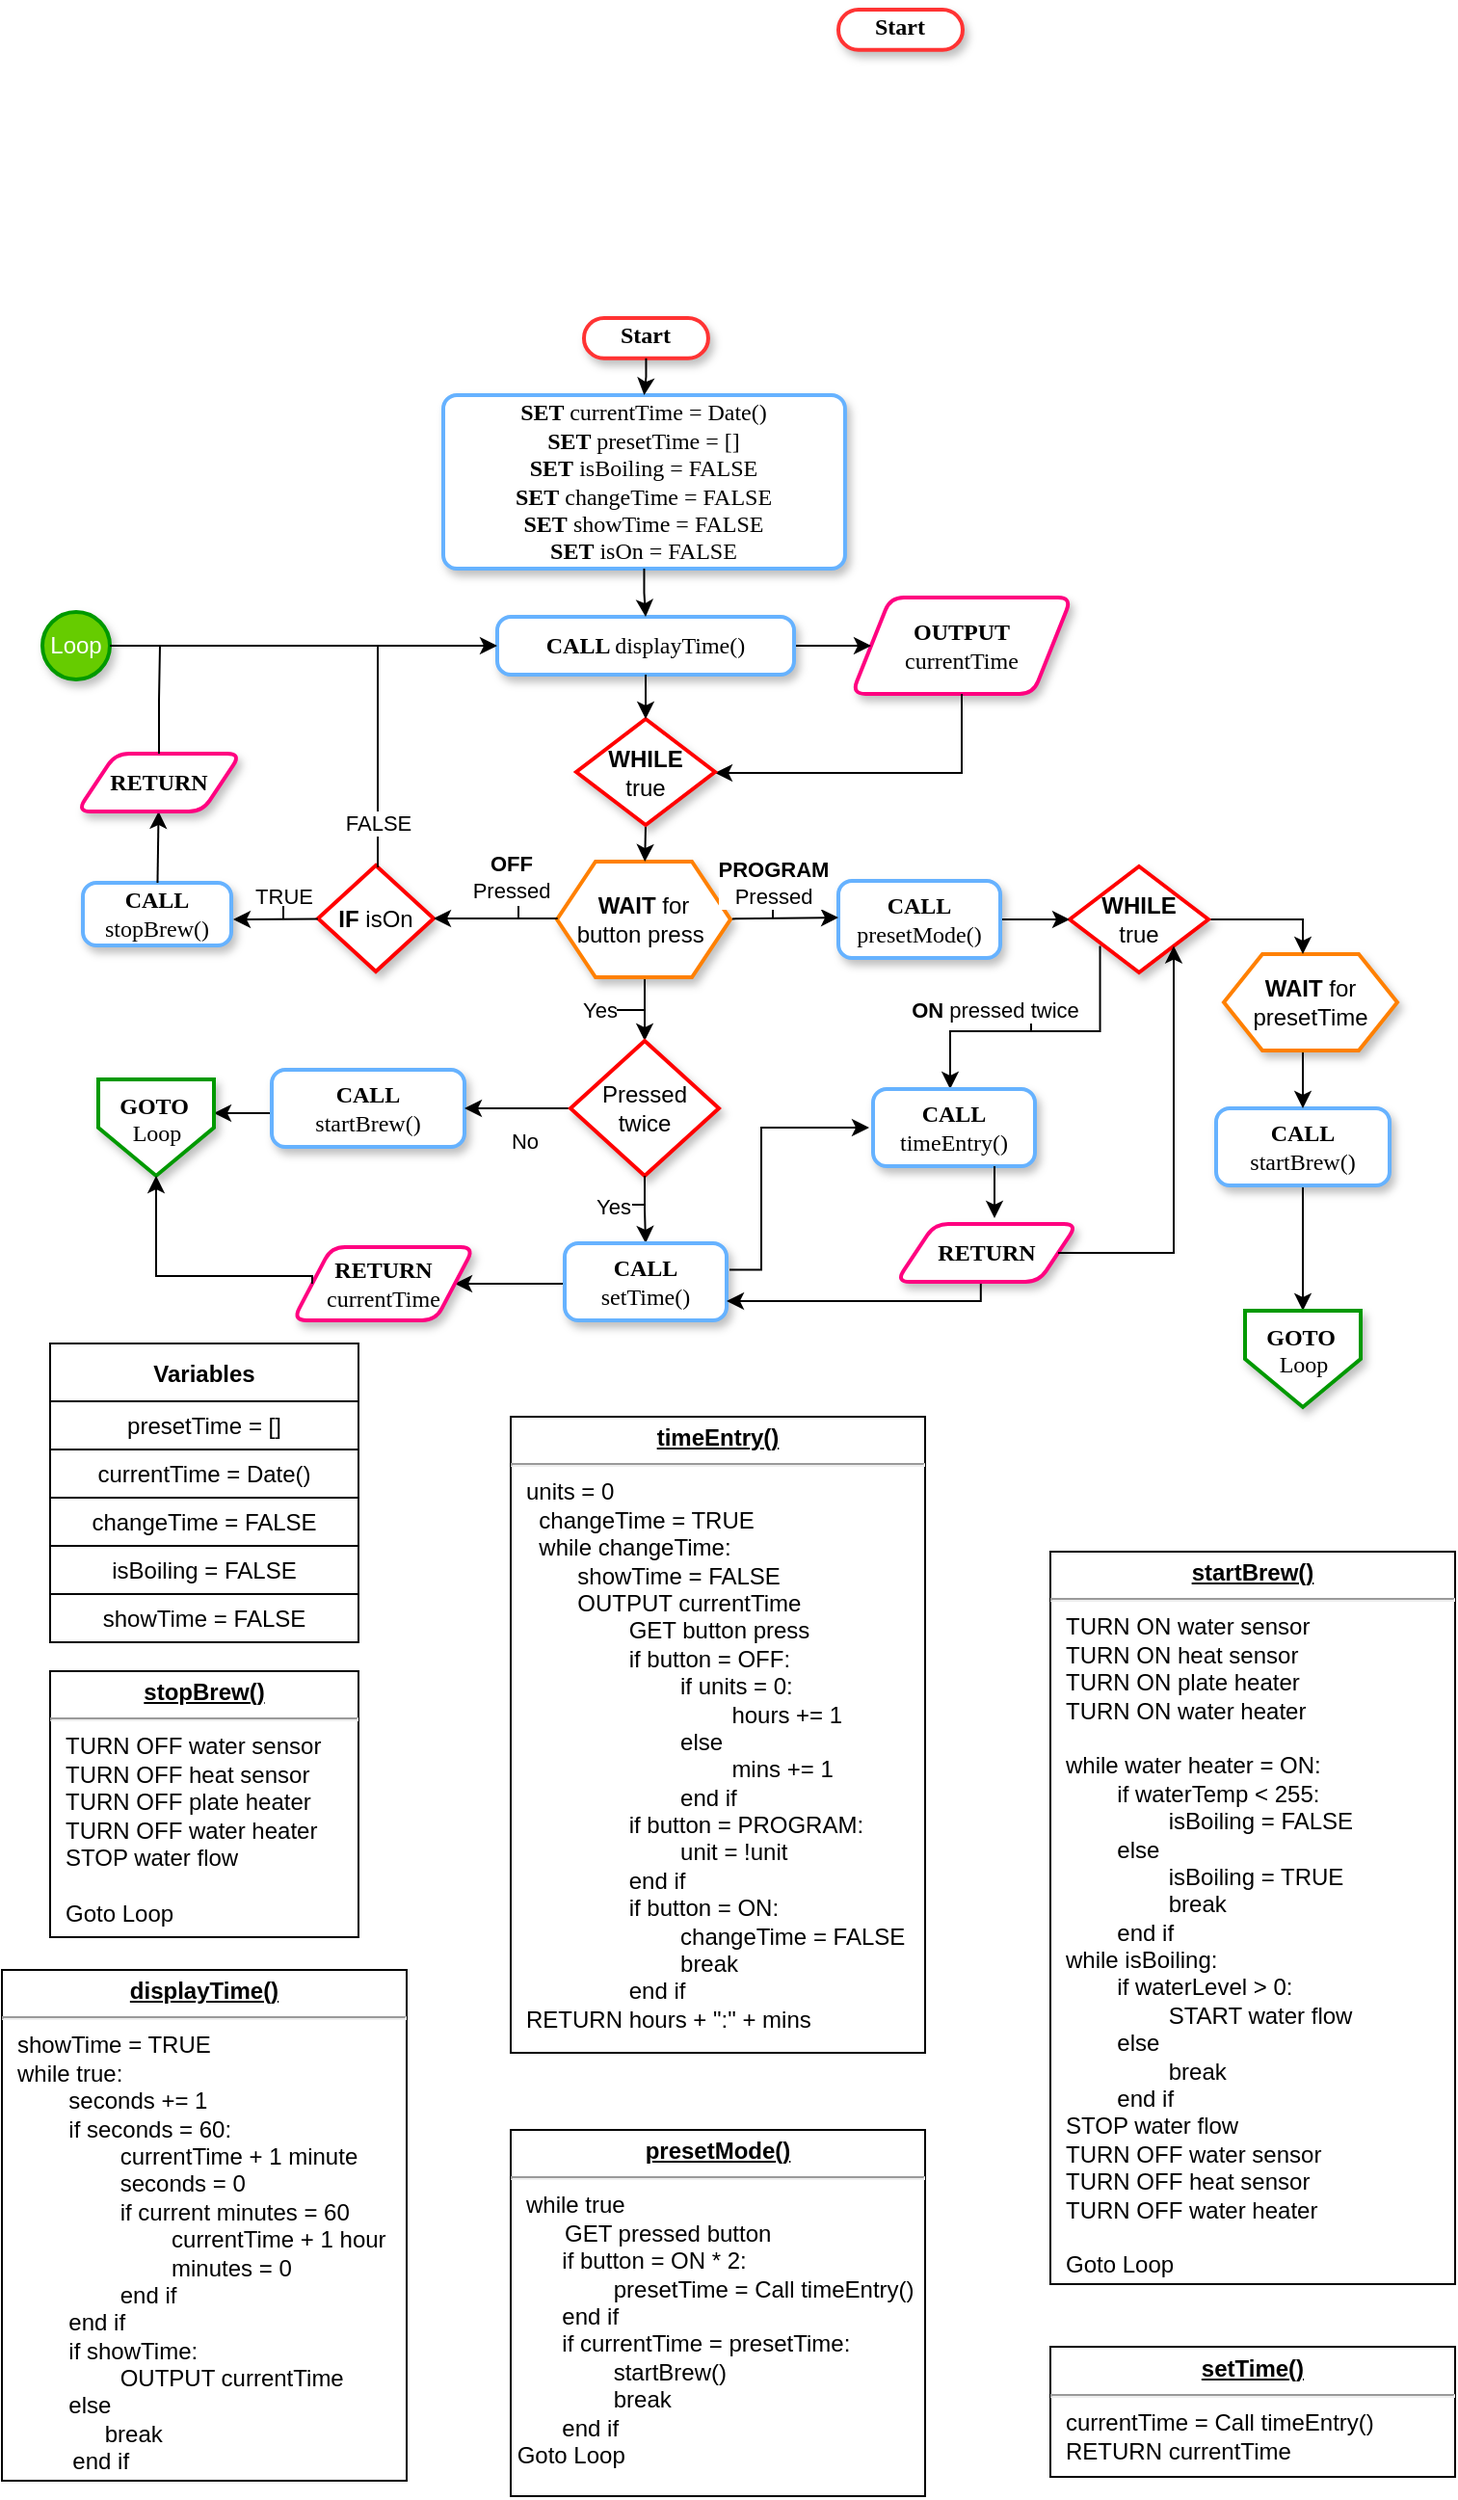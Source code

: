 <mxfile version="17.1.3" type="device" pages="2"><diagram id="C5RBs43oDa-KdzZeNtuy" name="Flow"><mxGraphModel dx="1273" dy="1927" grid="1" gridSize="10" guides="1" tooltips="1" connect="1" arrows="1" fold="1" page="1" pageScale="1" pageWidth="827" pageHeight="1169" math="0" shadow="0"><root><mxCell id="WIyWlLk6GJQsqaUBKTNV-0"/><mxCell id="bdKJz88YB3kcxwpU7dc7-27" value="Startup" style="" parent="WIyWlLk6GJQsqaUBKTNV-0"/><mxCell id="aVegDGfbb_86XqHcN6CN-3" value="" style="edgeStyle=elbowEdgeStyle;rounded=0;orthogonalLoop=1;jettySize=auto;elbow=horizontal;html=1;endArrow=classic;endFill=1;" parent="bdKJz88YB3kcxwpU7dc7-27" source="bdKJz88YB3kcxwpU7dc7-20" target="aVegDGfbb_86XqHcN6CN-1" edge="1"><mxGeometry relative="1" as="geometry"/></mxCell><mxCell id="bdKJz88YB3kcxwpU7dc7-20" value="&lt;b&gt;WAIT &lt;/b&gt;for &lt;br&gt;button press&amp;nbsp;" style="shape=hexagon;perimeter=hexagonPerimeter2;whiteSpace=wrap;html=1;fixedSize=1;shadow=1;strokeColor=#FF8000;strokeWidth=2;rotatable=0;" parent="bdKJz88YB3kcxwpU7dc7-27" vertex="1"><mxGeometry x="324" y="302" width="90" height="60" as="geometry"/></mxCell><mxCell id="bdKJz88YB3kcxwpU7dc7-24" value="&lt;b&gt;OUTPUT &lt;br&gt;&lt;/b&gt;currentTime" style="shape=parallelogram;perimeter=parallelogramPerimeter;whiteSpace=wrap;html=1;fixedSize=1;rounded=1;fontFamily=Times New Roman;strokeColor=#FF0080;strokeWidth=2;arcSize=14;container=0;fillColor=#FFFFFF;fontColor=default;shadow=1;" parent="bdKJz88YB3kcxwpU7dc7-27" vertex="1"><mxGeometry x="477" y="165" width="114" height="50" as="geometry"/></mxCell><mxCell id="21EFND2MoK4nUMuN1p4l-4" value="" style="edgeStyle=elbowEdgeStyle;rounded=0;orthogonalLoop=1;jettySize=auto;html=1;exitX=0.5;exitY=1;exitDx=0;exitDy=0;elbow=vertical;entryX=1;entryY=0.5;entryDx=0;entryDy=0;" parent="bdKJz88YB3kcxwpU7dc7-27" source="bdKJz88YB3kcxwpU7dc7-24" target="21EFND2MoK4nUMuN1p4l-1" edge="1"><mxGeometry relative="1" as="geometry"><mxPoint x="450" y="256" as="targetPoint"/><Array as="points"><mxPoint x="520" y="256"/><mxPoint x="500" y="230"/></Array></mxGeometry></mxCell><mxCell id="aqRwPyGEySjDilGTByZW-4" value="" style="edgeStyle=none;rounded=0;orthogonalLoop=1;jettySize=auto;html=1;fontColor=#000000;endArrow=classic;endFill=1;elbow=vertical;" parent="bdKJz88YB3kcxwpU7dc7-27" source="bdKJz88YB3kcxwpU7dc7-14" target="bdKJz88YB3kcxwpU7dc7-24" edge="1"><mxGeometry relative="1" as="geometry"/></mxCell><mxCell id="bdKJz88YB3kcxwpU7dc7-14" value="&lt;b&gt;CALL &lt;/b&gt;displayTime()" style="rounded=1;whiteSpace=wrap;html=1;absoluteArcSize=1;arcSize=14;strokeWidth=2;fontFamily=Times New Roman;fontColor=#000000;fillColor=#FFFFFF;strokeColor=#66B2FF;container=0;shadow=1;" parent="bdKJz88YB3kcxwpU7dc7-27" vertex="1"><mxGeometry x="293" y="175" width="154" height="30" as="geometry"/></mxCell><mxCell id="17-IrplzAtR06um-gL8D-1" value="&lt;b&gt;SET &lt;/b&gt;currentTime = Date()&lt;br&gt;&lt;b&gt;SET &lt;/b&gt;presetTime&amp;nbsp;= []&lt;br&gt;&lt;b&gt;SET&lt;/b&gt;&amp;nbsp;isBoiling = FALSE&lt;br&gt;&lt;b&gt;SET&lt;/b&gt;&amp;nbsp;changeTime = FALSE&lt;br&gt;&lt;b&gt;SET&amp;nbsp;&lt;/b&gt;showTime = FALSE&lt;br&gt;&lt;b&gt;SET&lt;/b&gt;&amp;nbsp;isOn = FALSE" style="rounded=1;whiteSpace=wrap;html=1;absoluteArcSize=1;arcSize=14;strokeWidth=2;fontFamily=Times New Roman;fontColor=#000000;fillColor=#FFFFFF;strokeColor=#66B2FF;container=0;shadow=1;" parent="bdKJz88YB3kcxwpU7dc7-27" vertex="1"><mxGeometry x="265" y="60" width="208.46" height="90" as="geometry"/></mxCell><mxCell id="17-IrplzAtR06um-gL8D-0" value="&lt;b&gt;&lt;font face=&quot;Times New Roman&quot;&gt;Start&lt;/font&gt;&lt;/b&gt;" style="rounded=1;whiteSpace=wrap;html=1;fontFamily=Helvetica;fontSize=12;fontColor=#000000;align=center;strokeColor=#FF3333;fillColor=#FFFFFF;arcSize=50;imageWidth=24;fillOpacity=100;verticalAlign=middle;labelPosition=center;verticalLabelPosition=middle;spacingTop=-3;container=0;strokeWidth=2;shadow=1;" parent="bdKJz88YB3kcxwpU7dc7-27" vertex="1"><mxGeometry x="337.984" y="20.001" width="64.487" height="20.883" as="geometry"/></mxCell><mxCell id="21EFND2MoK4nUMuN1p4l-7" value="" style="rounded=0;orthogonalLoop=1;jettySize=auto;html=1;exitX=0.5;exitY=1;exitDx=0;exitDy=0;" parent="bdKJz88YB3kcxwpU7dc7-27" source="21EFND2MoK4nUMuN1p4l-1" target="bdKJz88YB3kcxwpU7dc7-20" edge="1"><mxGeometry relative="1" as="geometry"><mxPoint x="412" y="283" as="sourcePoint"/></mxGeometry></mxCell><mxCell id="21EFND2MoK4nUMuN1p4l-1" value="&lt;b&gt;WHILE &lt;br&gt;&lt;/b&gt;true" style="rhombus;whiteSpace=wrap;html=1;shadow=1;strokeColor=#FF0000;strokeWidth=2;" parent="bdKJz88YB3kcxwpU7dc7-27" vertex="1"><mxGeometry x="334" y="228" width="72" height="55" as="geometry"/></mxCell><mxCell id="aqRwPyGEySjDilGTByZW-12" style="edgeStyle=elbowEdgeStyle;rounded=0;orthogonalLoop=1;jettySize=auto;elbow=vertical;html=1;exitX=0.5;exitY=1;exitDx=0;exitDy=0;entryX=0.5;entryY=0;entryDx=0;entryDy=0;fontColor=#000000;endArrow=classic;endFill=1;" parent="bdKJz88YB3kcxwpU7dc7-27" source="17-IrplzAtR06um-gL8D-1" target="bdKJz88YB3kcxwpU7dc7-14" edge="1"><mxGeometry relative="1" as="geometry"/></mxCell><mxCell id="aqRwPyGEySjDilGTByZW-10" value="" style="edgeStyle=elbowEdgeStyle;rounded=0;orthogonalLoop=1;jettySize=auto;elbow=vertical;html=1;fontColor=#000000;endArrow=classic;endFill=1;" parent="bdKJz88YB3kcxwpU7dc7-27" source="bdKJz88YB3kcxwpU7dc7-14" target="21EFND2MoK4nUMuN1p4l-1" edge="1"><mxGeometry relative="1" as="geometry"/></mxCell><mxCell id="aqRwPyGEySjDilGTByZW-13" value="" style="edgeStyle=elbowEdgeStyle;rounded=0;orthogonalLoop=1;jettySize=auto;elbow=vertical;html=1;fontColor=#000000;endArrow=classic;endFill=1;" parent="bdKJz88YB3kcxwpU7dc7-27" source="17-IrplzAtR06um-gL8D-0" target="17-IrplzAtR06um-gL8D-1" edge="1"><mxGeometry relative="1" as="geometry"/></mxCell><mxCell id="aqRwPyGEySjDilGTByZW-0" value="On" style="locked=1;" parent="WIyWlLk6GJQsqaUBKTNV-0"/><mxCell id="yIgO-9dzg5KEPhL8tjYF-5" value="" style="endArrow=none;html=1;rounded=0;" parent="aqRwPyGEySjDilGTByZW-0" edge="1"><mxGeometry width="50" height="50" relative="1" as="geometry"><mxPoint x="355" y="440" as="sourcePoint"/><mxPoint x="355" y="431" as="targetPoint"/></mxGeometry></mxCell><mxCell id="aqRwPyGEySjDilGTByZW-16" value="" style="edgeStyle=elbowEdgeStyle;rounded=0;orthogonalLoop=1;jettySize=auto;elbow=vertical;html=1;fontColor=#000000;endArrow=classic;endFill=1;" parent="aqRwPyGEySjDilGTByZW-0" source="aqRwPyGEySjDilGTByZW-15" target="yIgO-9dzg5KEPhL8tjYF-9" edge="1"><mxGeometry relative="1" as="geometry"/></mxCell><mxCell id="aqRwPyGEySjDilGTByZW-15" value="&lt;b&gt;CALL &lt;br&gt;&lt;/b&gt;startBrew()" style="rounded=1;whiteSpace=wrap;html=1;absoluteArcSize=1;arcSize=14;strokeWidth=2;fontFamily=Times New Roman;fontColor=#000000;fillColor=#FFFFFF;strokeColor=#66B2FF;container=0;shadow=1;" parent="aqRwPyGEySjDilGTByZW-0" vertex="1"><mxGeometry x="176" y="410" width="100" height="40" as="geometry"/></mxCell><mxCell id="yIgO-9dzg5KEPhL8tjYF-3" value="" style="edgeStyle=elbowEdgeStyle;rounded=0;orthogonalLoop=1;jettySize=auto;elbow=vertical;html=1;endArrow=classic;endFill=1;entryX=1;entryY=0.5;entryDx=0;entryDy=0;" parent="aqRwPyGEySjDilGTByZW-0" source="aVegDGfbb_86XqHcN6CN-1" target="aqRwPyGEySjDilGTByZW-15" edge="1"><mxGeometry relative="1" as="geometry"><mxPoint x="284" y="430.667" as="targetPoint"/></mxGeometry></mxCell><mxCell id="yIgO-9dzg5KEPhL8tjYF-4" value="No" style="edgeLabel;html=1;align=center;verticalAlign=middle;resizable=0;points=[];" parent="yIgO-9dzg5KEPhL8tjYF-3" vertex="1" connectable="0"><mxGeometry x="-0.127" y="1" relative="1" as="geometry"><mxPoint y="16" as="offset"/></mxGeometry></mxCell><mxCell id="aVegDGfbb_86XqHcN6CN-1" value="Pressed&lt;br&gt;twice" style="rhombus;whiteSpace=wrap;html=1;shadow=1;strokeColor=#FF0000;strokeWidth=2;" parent="aqRwPyGEySjDilGTByZW-0" vertex="1"><mxGeometry x="331" y="395" width="77" height="70" as="geometry"/></mxCell><mxCell id="askWBUa7pkHjLM26UGtA-6" value="" style="edgeStyle=elbowEdgeStyle;rounded=0;orthogonalLoop=1;jettySize=auto;elbow=vertical;html=1;fontColor=#000000;endArrow=classic;endFill=1;entryX=0.5;entryY=0;entryDx=0;entryDy=0;" parent="aqRwPyGEySjDilGTByZW-0" source="aVegDGfbb_86XqHcN6CN-1" target="aqRwPyGEySjDilGTByZW-14" edge="1"><mxGeometry relative="1" as="geometry"><mxPoint x="370" y="496" as="targetPoint"/></mxGeometry></mxCell><mxCell id="askWBUa7pkHjLM26UGtA-7" value="Yes" style="edgeLabel;html=1;align=center;verticalAlign=middle;resizable=0;points=[];fontColor=#000000;" parent="askWBUa7pkHjLM26UGtA-6" vertex="1" connectable="0"><mxGeometry x="0.15" y="-1" relative="1" as="geometry"><mxPoint x="-16" y="-4" as="offset"/></mxGeometry></mxCell><mxCell id="askWBUa7pkHjLM26UGtA-8" value="" style="endArrow=none;html=1;rounded=0;elbow=vertical;" parent="aqRwPyGEySjDilGTByZW-0" edge="1"><mxGeometry width="50" height="50" relative="1" as="geometry"><mxPoint x="363" y="480" as="sourcePoint"/><mxPoint x="369" y="480" as="targetPoint"/></mxGeometry></mxCell><mxCell id="aqRwPyGEySjDilGTByZW-17" value="Yes" style="edgeLabel;html=1;align=center;verticalAlign=middle;resizable=0;points=[];fontColor=#000000;" parent="aqRwPyGEySjDilGTByZW-0" vertex="1" connectable="0"><mxGeometry x="346" y="379.002" as="geometry"/></mxCell><mxCell id="N4hs7eya9FfVYoi-GvgW-5" style="edgeStyle=elbowEdgeStyle;rounded=0;orthogonalLoop=1;jettySize=auto;html=1;entryX=0;entryY=0.5;entryDx=0;entryDy=0;fontColor=#000000;endArrow=classic;endFill=1;exitX=1.018;exitY=0.343;exitDx=0;exitDy=0;exitPerimeter=0;" parent="aqRwPyGEySjDilGTByZW-0" source="aqRwPyGEySjDilGTByZW-14" edge="1"><mxGeometry relative="1" as="geometry"><mxPoint x="410" y="505" as="sourcePoint"/><mxPoint x="486" y="440" as="targetPoint"/><Array as="points"><mxPoint x="430" y="480"/><mxPoint x="410" y="470"/></Array></mxGeometry></mxCell><mxCell id="UfVAgoQLcAP8DGdc-kJq-8" value="" style="edgeStyle=elbowEdgeStyle;rounded=0;orthogonalLoop=1;jettySize=auto;elbow=vertical;html=1;fontColor=#000000;startArrow=none;startFill=0;endArrow=classic;endFill=1;" parent="aqRwPyGEySjDilGTByZW-0" source="aqRwPyGEySjDilGTByZW-14" target="UfVAgoQLcAP8DGdc-kJq-7" edge="1"><mxGeometry relative="1" as="geometry"/></mxCell><mxCell id="aqRwPyGEySjDilGTByZW-14" value="&lt;b&gt;CALL &lt;br&gt;&lt;/b&gt;setTime()" style="rounded=1;whiteSpace=wrap;html=1;absoluteArcSize=1;arcSize=14;strokeWidth=2;fontFamily=Times New Roman;fontColor=#000000;fillColor=#FFFFFF;strokeColor=#66B2FF;container=0;shadow=1;" parent="aqRwPyGEySjDilGTByZW-0" vertex="1"><mxGeometry x="328" y="500" width="84" height="40" as="geometry"/></mxCell><mxCell id="aVegDGfbb_86XqHcN6CN-5" value="" style="endArrow=none;html=1;rounded=0;elbow=vertical;" parent="aqRwPyGEySjDilGTByZW-0" edge="1"><mxGeometry width="50" height="50" relative="1" as="geometry"><mxPoint x="355" y="379" as="sourcePoint"/><mxPoint x="369" y="379" as="targetPoint"/></mxGeometry></mxCell><mxCell id="UfVAgoQLcAP8DGdc-kJq-5" style="edgeStyle=elbowEdgeStyle;rounded=0;orthogonalLoop=1;jettySize=auto;elbow=vertical;html=1;fontColor=#000000;endArrow=classic;endFill=1;exitX=0.467;exitY=1.007;exitDx=0;exitDy=0;exitPerimeter=0;startArrow=none;startFill=0;" parent="aqRwPyGEySjDilGTByZW-0" source="askWBUa7pkHjLM26UGtA-3" edge="1"><mxGeometry relative="1" as="geometry"><mxPoint x="550" y="530" as="sourcePoint"/><mxPoint x="412" y="530" as="targetPoint"/><Array as="points"><mxPoint x="460" y="530"/><mxPoint x="530" y="540"/><mxPoint x="546" y="532"/><mxPoint x="580" y="540"/><mxPoint x="500" y="540"/></Array></mxGeometry></mxCell><mxCell id="aqRwPyGEySjDilGTByZW-1" value="Off" style="locked=1;" parent="WIyWlLk6GJQsqaUBKTNV-0"/><mxCell id="21EFND2MoK4nUMuN1p4l-8" value="&lt;b&gt;IF &lt;/b&gt;isOn" style="rhombus;whiteSpace=wrap;html=1;shadow=1;strokeColor=#FF0000;strokeWidth=2;" parent="aqRwPyGEySjDilGTByZW-1" vertex="1"><mxGeometry x="200" y="304" width="60" height="55" as="geometry"/></mxCell><mxCell id="21EFND2MoK4nUMuN1p4l-12" style="rounded=0;orthogonalLoop=1;jettySize=auto;html=1;edgeStyle=elbowEdgeStyle;endArrow=none;endFill=0;" parent="aqRwPyGEySjDilGTByZW-1" edge="1"><mxGeometry relative="1" as="geometry"><mxPoint x="231" y="305" as="sourcePoint"/><mxPoint x="231" y="190" as="targetPoint"/><Array as="points"><mxPoint x="231" y="250"/><mxPoint x="231" y="290"/></Array></mxGeometry></mxCell><mxCell id="21EFND2MoK4nUMuN1p4l-13" value="FALSE" style="edgeLabel;html=1;align=center;verticalAlign=middle;resizable=0;points=[];" parent="21EFND2MoK4nUMuN1p4l-12" vertex="1" connectable="0"><mxGeometry x="-0.596" relative="1" as="geometry"><mxPoint as="offset"/></mxGeometry></mxCell><mxCell id="21EFND2MoK4nUMuN1p4l-15" value="" style="edgeStyle=elbowEdgeStyle;rounded=0;orthogonalLoop=1;jettySize=auto;elbow=vertical;html=1;" parent="aqRwPyGEySjDilGTByZW-1" edge="1"><mxGeometry relative="1" as="geometry"><mxPoint x="199.957" y="331.789" as="sourcePoint"/><mxPoint x="156" y="331.833" as="targetPoint"/></mxGeometry></mxCell><mxCell id="21EFND2MoK4nUMuN1p4l-16" value="TRUE" style="edgeLabel;html=1;align=center;verticalAlign=middle;resizable=0;points=[];" parent="21EFND2MoK4nUMuN1p4l-15" vertex="1" connectable="0"><mxGeometry x="-0.227" y="-1" relative="1" as="geometry"><mxPoint x="-1" y="-11" as="offset"/></mxGeometry></mxCell><mxCell id="aqRwPyGEySjDilGTByZW-5" value="&lt;b&gt;CALL &lt;br&gt;&lt;/b&gt;stopBrew()" style="rounded=1;whiteSpace=wrap;html=1;absoluteArcSize=1;arcSize=14;strokeWidth=2;fontFamily=Times New Roman;fontColor=#000000;fillColor=#FFFFFF;strokeColor=#66B2FF;container=0;shadow=1;" parent="aqRwPyGEySjDilGTByZW-1" vertex="1"><mxGeometry x="78" y="313" width="77" height="32.5" as="geometry"/></mxCell><mxCell id="aqRwPyGEySjDilGTByZW-8" value="" style="edgeStyle=none;rounded=0;orthogonalLoop=1;jettySize=auto;html=1;fontColor=#000000;endArrow=classic;endFill=1;elbow=vertical;" parent="aqRwPyGEySjDilGTByZW-1" source="aqRwPyGEySjDilGTByZW-5" target="aqRwPyGEySjDilGTByZW-6" edge="1"><mxGeometry relative="1" as="geometry"/></mxCell><mxCell id="aqRwPyGEySjDilGTByZW-6" value="&lt;b&gt;RETURN&lt;/b&gt;" style="shape=parallelogram;perimeter=parallelogramPerimeter;whiteSpace=wrap;html=1;fixedSize=1;rounded=1;fontFamily=Times New Roman;strokeColor=#FF0080;strokeWidth=2;arcSize=14;container=0;fillColor=#FFFFFF;fontColor=default;shadow=1;" parent="aqRwPyGEySjDilGTByZW-1" vertex="1"><mxGeometry x="75" y="246" width="85" height="30" as="geometry"/></mxCell><mxCell id="aqRwPyGEySjDilGTByZW-9" style="edgeStyle=elbowEdgeStyle;rounded=0;orthogonalLoop=1;jettySize=auto;html=1;fontColor=#000000;endArrow=none;endFill=0;elbow=vertical;" parent="aqRwPyGEySjDilGTByZW-1" source="aqRwPyGEySjDilGTByZW-6" edge="1"><mxGeometry relative="1" as="geometry"><mxPoint x="118" y="190" as="targetPoint"/><Array as="points"/></mxGeometry></mxCell><mxCell id="21EFND2MoK4nUMuN1p4l-11" value="" style="endArrow=none;html=1;rounded=0;" parent="aqRwPyGEySjDilGTByZW-1" edge="1"><mxGeometry width="50" height="50" relative="1" as="geometry"><mxPoint x="304" y="332" as="sourcePoint"/><mxPoint x="304" y="325" as="targetPoint"/></mxGeometry></mxCell><mxCell id="21EFND2MoK4nUMuN1p4l-17" value="" style="endArrow=none;html=1;rounded=0;" parent="aqRwPyGEySjDilGTByZW-1" edge="1"><mxGeometry width="50" height="50" relative="1" as="geometry"><mxPoint x="182" y="332" as="sourcePoint"/><mxPoint x="182" y="325" as="targetPoint"/></mxGeometry></mxCell><mxCell id="21EFND2MoK4nUMuN1p4l-10" value="&lt;b&gt;OFF&lt;/b&gt;&lt;br&gt;Pressed" style="edgeLabel;html=1;align=center;verticalAlign=middle;resizable=0;points=[];" parent="aqRwPyGEySjDilGTByZW-1" vertex="1" connectable="0"><mxGeometry x="-0.1" relative="1" as="geometry"><mxPoint x="300" y="310" as="offset"/></mxGeometry></mxCell><mxCell id="L38V838FojE6RPIwTzRh-0" value="" style="edgeStyle=elbowEdgeStyle;rounded=0;orthogonalLoop=1;jettySize=auto;elbow=vertical;html=1;fontColor=#000000;endArrow=classic;endFill=1;" parent="aqRwPyGEySjDilGTByZW-1" source="bdKJz88YB3kcxwpU7dc7-20" target="21EFND2MoK4nUMuN1p4l-8" edge="1"><mxGeometry relative="1" as="geometry"/></mxCell><mxCell id="aqRwPyGEySjDilGTByZW-2" value="Program" style="locked=1;" parent="WIyWlLk6GJQsqaUBKTNV-0"/><mxCell id="kpc-iW-48zuln3vch_Xt-8" value="" style="endArrow=none;html=1;rounded=0;" parent="aqRwPyGEySjDilGTByZW-2" edge="1"><mxGeometry width="50" height="50" relative="1" as="geometry"><mxPoint x="570" y="390" as="sourcePoint"/><mxPoint x="570" y="380" as="targetPoint"/></mxGeometry></mxCell><mxCell id="N4hs7eya9FfVYoi-GvgW-7" value="" style="edgeStyle=elbowEdgeStyle;rounded=0;orthogonalLoop=1;jettySize=auto;elbow=vertical;html=1;fontColor=#000000;endArrow=classic;endFill=1;" parent="aqRwPyGEySjDilGTByZW-2" source="aqRwPyGEySjDilGTByZW-21" target="kpc-iW-48zuln3vch_Xt-3" edge="1"><mxGeometry relative="1" as="geometry"/></mxCell><mxCell id="aqRwPyGEySjDilGTByZW-21" value="&lt;b&gt;CALL &lt;br&gt;&lt;/b&gt;startBrew()" style="rounded=1;whiteSpace=wrap;html=1;absoluteArcSize=1;arcSize=14;strokeWidth=2;fontFamily=Times New Roman;fontColor=#000000;fillColor=#FFFFFF;strokeColor=#66B2FF;container=0;shadow=1;" parent="aqRwPyGEySjDilGTByZW-2" vertex="1"><mxGeometry x="666" y="430" width="90" height="40" as="geometry"/></mxCell><mxCell id="N4hs7eya9FfVYoi-GvgW-4" value="" style="edgeStyle=elbowEdgeStyle;rounded=0;orthogonalLoop=1;jettySize=auto;elbow=vertical;html=1;fontColor=#000000;endArrow=classic;endFill=1;" parent="aqRwPyGEySjDilGTByZW-2" target="aqRwPyGEySjDilGTByZW-21" edge="1"><mxGeometry relative="1" as="geometry"><mxPoint x="711" y="400" as="sourcePoint"/></mxGeometry></mxCell><mxCell id="N4hs7eya9FfVYoi-GvgW-1" value="&lt;b&gt;WAIT &lt;/b&gt;for&lt;br&gt;presetTime" style="shape=hexagon;perimeter=hexagonPerimeter2;whiteSpace=wrap;html=1;fixedSize=1;shadow=1;strokeColor=#FF8000;strokeWidth=2;rotatable=0;" parent="aqRwPyGEySjDilGTByZW-2" vertex="1"><mxGeometry x="670" y="350" width="90" height="50" as="geometry"/></mxCell><mxCell id="N4hs7eya9FfVYoi-GvgW-2" style="edgeStyle=elbowEdgeStyle;rounded=0;orthogonalLoop=1;jettySize=auto;elbow=vertical;html=1;entryX=0.5;entryY=0;entryDx=0;entryDy=0;fontColor=#000000;endArrow=classic;endFill=1;exitX=1;exitY=0.5;exitDx=0;exitDy=0;" parent="aqRwPyGEySjDilGTByZW-2" source="kpc-iW-48zuln3vch_Xt-0" edge="1"><mxGeometry relative="1" as="geometry"><mxPoint x="711" y="350" as="targetPoint"/><Array as="points"><mxPoint x="686" y="332"/></Array></mxGeometry></mxCell><mxCell id="kpc-iW-48zuln3vch_Xt-0" value="&lt;b&gt;WHILE &lt;br&gt;&lt;/b&gt;true" style="rhombus;whiteSpace=wrap;html=1;shadow=1;strokeColor=#FF0000;strokeWidth=2;" parent="aqRwPyGEySjDilGTByZW-2" vertex="1"><mxGeometry x="590" y="304.5" width="72" height="55" as="geometry"/></mxCell><mxCell id="kpc-iW-48zuln3vch_Xt-6" style="edgeStyle=elbowEdgeStyle;rounded=0;orthogonalLoop=1;jettySize=auto;html=1;entryX=0.5;entryY=0;entryDx=0;entryDy=0;fontColor=#000000;endArrow=classic;endFill=1;exitX=0.219;exitY=0.75;exitDx=0;exitDy=0;elbow=vertical;exitPerimeter=0;" parent="aqRwPyGEySjDilGTByZW-2" source="kpc-iW-48zuln3vch_Xt-0" edge="1"><mxGeometry relative="1" as="geometry"><mxPoint x="528.0" y="420" as="targetPoint"/><Array as="points"><mxPoint x="600" y="390"/></Array></mxGeometry></mxCell><mxCell id="N4hs7eya9FfVYoi-GvgW-0" value="&lt;b&gt;ON&lt;/b&gt;&amp;nbsp;pressed twice" style="edgeLabel;html=1;align=center;verticalAlign=middle;resizable=0;points=[];fontColor=#000000;" parent="kpc-iW-48zuln3vch_Xt-6" vertex="1" connectable="0"><mxGeometry x="0.155" relative="1" as="geometry"><mxPoint x="-11" y="-11" as="offset"/></mxGeometry></mxCell><mxCell id="O-E-6R_M-ZAmJ-6caYjq-1" value="" style="edgeStyle=elbowEdgeStyle;rounded=0;orthogonalLoop=1;jettySize=auto;elbow=vertical;html=1;fontColor=#000000;endArrow=classic;endFill=1;" parent="aqRwPyGEySjDilGTByZW-2" source="aqRwPyGEySjDilGTByZW-19" edge="1"><mxGeometry relative="1" as="geometry"><mxPoint x="590" y="332" as="targetPoint"/><Array as="points"><mxPoint x="590" y="332"/></Array></mxGeometry></mxCell><mxCell id="aqRwPyGEySjDilGTByZW-19" value="&lt;b&gt;CALL &lt;br&gt;&lt;/b&gt;presetMode()" style="rounded=1;whiteSpace=wrap;html=1;absoluteArcSize=1;arcSize=14;strokeWidth=2;fontFamily=Times New Roman;fontColor=#000000;fillColor=#FFFFFF;strokeColor=#66B2FF;container=0;shadow=1;" parent="aqRwPyGEySjDilGTByZW-2" vertex="1"><mxGeometry x="470" y="312" width="84" height="40" as="geometry"/></mxCell><mxCell id="askWBUa7pkHjLM26UGtA-11" value="" style="endArrow=none;html=1;rounded=0;" parent="aqRwPyGEySjDilGTByZW-2" edge="1"><mxGeometry width="50" height="50" relative="1" as="geometry"><mxPoint x="436" y="331" as="sourcePoint"/><mxPoint x="436" y="324" as="targetPoint"/></mxGeometry></mxCell><mxCell id="askWBUa7pkHjLM26UGtA-9" value="" style="rounded=0;orthogonalLoop=1;jettySize=auto;elbow=vertical;html=1;fontColor=#000000;endArrow=classic;endFill=1;exitX=1.01;exitY=0.495;exitDx=0;exitDy=0;exitPerimeter=0;" parent="aqRwPyGEySjDilGTByZW-2" source="bdKJz88YB3kcxwpU7dc7-20" edge="1"><mxGeometry relative="1" as="geometry"><mxPoint x="470" y="331" as="targetPoint"/></mxGeometry></mxCell><mxCell id="askWBUa7pkHjLM26UGtA-10" value="&lt;b&gt;PROGRAM&lt;/b&gt;&lt;br&gt;Pressed" style="edgeLabel;html=1;align=center;verticalAlign=middle;resizable=0;points=[];fontColor=#000000;" parent="askWBUa7pkHjLM26UGtA-9" vertex="1" connectable="0"><mxGeometry x="-0.127" relative="1" as="geometry"><mxPoint x="-3" y="-19" as="offset"/></mxGeometry></mxCell><mxCell id="aqRwPyGEySjDilGTByZW-3" value="Misc" style="locked=1;" parent="WIyWlLk6GJQsqaUBKTNV-0"/><mxCell id="yIgO-9dzg5KEPhL8tjYF-9" value="&lt;b&gt;GOTO&amp;nbsp;&lt;/b&gt;&lt;br&gt;Loop" style="verticalLabelPosition=middle;verticalAlign=top;html=1;shape=offPageConnector;rounded=0;size=0.5;fontFamily=Times New Roman;fontSize=12;fontColor=#000000;align=center;strokeColor=#009900;strokeWidth=2;fillColor=#FFFFFF;container=0;labelPosition=center;shadow=1;" parent="aqRwPyGEySjDilGTByZW-3" vertex="1"><mxGeometry x="86" y="415" width="60" height="50" as="geometry"/></mxCell><mxCell id="yIgO-9dzg5KEPhL8tjYF-10" value="Loop" style="ellipse;whiteSpace=wrap;html=1;shadow=1;strokeColor=#009900;strokeWidth=2;fontColor=#FFFFFF;fillColor=#66CC00;" parent="aqRwPyGEySjDilGTByZW-3" vertex="1"><mxGeometry x="57" y="172.5" width="35" height="35" as="geometry"/></mxCell><mxCell id="kpc-iW-48zuln3vch_Xt-3" value="&lt;b&gt;GOTO&amp;nbsp;&lt;/b&gt;&lt;br&gt;Loop" style="verticalLabelPosition=middle;verticalAlign=top;html=1;shape=offPageConnector;rounded=0;size=0.5;fontFamily=Times New Roman;fontSize=12;fontColor=#000000;align=center;strokeColor=#009900;strokeWidth=2;fillColor=#FFFFFF;container=0;labelPosition=center;shadow=1;" parent="aqRwPyGEySjDilGTByZW-3" vertex="1"><mxGeometry x="681" y="535" width="60" height="50" as="geometry"/></mxCell><mxCell id="askWBUa7pkHjLM26UGtA-3" value="&lt;b&gt;RETURN&lt;br&gt;&lt;/b&gt;" style="shape=parallelogram;perimeter=parallelogramPerimeter;whiteSpace=wrap;html=1;fixedSize=1;rounded=1;fontFamily=Times New Roman;strokeColor=#FF0080;strokeWidth=2;arcSize=14;container=0;fillColor=#FFFFFF;fontColor=default;shadow=1;" parent="aqRwPyGEySjDilGTByZW-3" vertex="1"><mxGeometry x="500" y="490" width="94" height="30" as="geometry"/></mxCell><mxCell id="aqRwPyGEySjDilGTByZW-20" value="&lt;b&gt;CALL &lt;br&gt;&lt;/b&gt;timeEntry()" style="rounded=1;whiteSpace=wrap;html=1;absoluteArcSize=1;arcSize=14;strokeWidth=2;fontFamily=Times New Roman;fontColor=#000000;fillColor=#FFFFFF;strokeColor=#66B2FF;container=0;shadow=1;" parent="aqRwPyGEySjDilGTByZW-3" vertex="1"><mxGeometry x="488" y="420" width="84" height="40" as="geometry"/></mxCell><mxCell id="kpc-iW-48zuln3vch_Xt-5" style="edgeStyle=elbowEdgeStyle;rounded=0;orthogonalLoop=1;jettySize=auto;html=1;fontColor=#000000;endArrow=classic;endFill=1;exitX=0.75;exitY=1;exitDx=0;exitDy=0;" parent="aqRwPyGEySjDilGTByZW-3" source="aqRwPyGEySjDilGTByZW-20" edge="1"><mxGeometry relative="1" as="geometry"><mxPoint x="551" y="487" as="targetPoint"/><Array as="points"><mxPoint x="551" y="480"/><mxPoint x="651" y="460"/></Array></mxGeometry></mxCell><mxCell id="yIgO-9dzg5KEPhL8tjYF-11" style="edgeStyle=elbowEdgeStyle;rounded=0;orthogonalLoop=1;jettySize=auto;elbow=vertical;html=1;fontColor=#FFFFFF;endArrow=classic;endFill=1;entryX=0;entryY=0.5;entryDx=0;entryDy=0;" parent="aqRwPyGEySjDilGTByZW-3" source="yIgO-9dzg5KEPhL8tjYF-10" target="bdKJz88YB3kcxwpU7dc7-14" edge="1"><mxGeometry relative="1" as="geometry"><mxPoint x="120" y="190" as="targetPoint"/></mxGeometry></mxCell><mxCell id="UfVAgoQLcAP8DGdc-kJq-7" value="&lt;b&gt;RETURN&lt;/b&gt;&lt;br&gt;currentTime" style="shape=parallelogram;perimeter=parallelogramPerimeter;whiteSpace=wrap;html=1;fixedSize=1;rounded=1;fontFamily=Times New Roman;strokeColor=#FF0080;strokeWidth=2;arcSize=14;container=0;fillColor=#FFFFFF;fontColor=default;shadow=1;" parent="aqRwPyGEySjDilGTByZW-3" vertex="1"><mxGeometry x="187" y="502" width="94" height="38" as="geometry"/></mxCell><mxCell id="UfVAgoQLcAP8DGdc-kJq-1" value="Functions" style="" parent="WIyWlLk6GJQsqaUBKTNV-0"/><mxCell id="NciYknW_Imf5qzJijfTT-0" value="Variables" style="shape=table;startSize=30;container=1;collapsible=0;childLayout=tableLayout;fontStyle=1" parent="UfVAgoQLcAP8DGdc-kJq-1" vertex="1"><mxGeometry x="61" y="552" width="160" height="155" as="geometry"/></mxCell><mxCell id="NciYknW_Imf5qzJijfTT-1" value="" style="shape=tableRow;horizontal=0;startSize=0;swimlaneHead=0;swimlaneBody=0;top=0;left=0;bottom=0;right=0;collapsible=0;dropTarget=0;fillColor=none;points=[[0,0.5],[1,0.5]];portConstraint=eastwest;" parent="NciYknW_Imf5qzJijfTT-0" vertex="1"><mxGeometry y="30" width="160" height="25" as="geometry"/></mxCell><mxCell id="NciYknW_Imf5qzJijfTT-2" value="presetTime = []" style="shape=partialRectangle;html=1;whiteSpace=wrap;connectable=0;overflow=hidden;fillColor=none;top=0;left=0;bottom=0;right=0;pointerEvents=1;" parent="NciYknW_Imf5qzJijfTT-1" vertex="1"><mxGeometry width="160" height="25" as="geometry"><mxRectangle width="160" height="25" as="alternateBounds"/></mxGeometry></mxCell><mxCell id="NciYknW_Imf5qzJijfTT-3" value="" style="shape=tableRow;horizontal=0;startSize=0;swimlaneHead=0;swimlaneBody=0;top=0;left=0;bottom=0;right=0;collapsible=0;dropTarget=0;fillColor=none;points=[[0,0.5],[1,0.5]];portConstraint=eastwest;" parent="NciYknW_Imf5qzJijfTT-0" vertex="1"><mxGeometry y="55" width="160" height="25" as="geometry"/></mxCell><mxCell id="NciYknW_Imf5qzJijfTT-4" value="currentTime = Date()" style="shape=partialRectangle;html=1;whiteSpace=wrap;connectable=0;overflow=hidden;fillColor=none;top=0;left=0;bottom=0;right=0;pointerEvents=1;" parent="NciYknW_Imf5qzJijfTT-3" vertex="1"><mxGeometry width="160" height="25" as="geometry"><mxRectangle width="160" height="25" as="alternateBounds"/></mxGeometry></mxCell><mxCell id="NciYknW_Imf5qzJijfTT-5" style="shape=tableRow;horizontal=0;startSize=0;swimlaneHead=0;swimlaneBody=0;top=0;left=0;bottom=0;right=0;collapsible=0;dropTarget=0;fillColor=none;points=[[0,0.5],[1,0.5]];portConstraint=eastwest;" parent="NciYknW_Imf5qzJijfTT-0" vertex="1"><mxGeometry y="80" width="160" height="25" as="geometry"/></mxCell><mxCell id="NciYknW_Imf5qzJijfTT-6" value="changeTime = FALSE" style="shape=partialRectangle;html=1;whiteSpace=wrap;connectable=0;overflow=hidden;fillColor=none;top=0;left=0;bottom=0;right=0;pointerEvents=1;" parent="NciYknW_Imf5qzJijfTT-5" vertex="1"><mxGeometry width="160" height="25" as="geometry"><mxRectangle width="160" height="25" as="alternateBounds"/></mxGeometry></mxCell><mxCell id="NciYknW_Imf5qzJijfTT-7" style="shape=tableRow;horizontal=0;startSize=0;swimlaneHead=0;swimlaneBody=0;top=0;left=0;bottom=0;right=0;collapsible=0;dropTarget=0;fillColor=none;points=[[0,0.5],[1,0.5]];portConstraint=eastwest;" parent="NciYknW_Imf5qzJijfTT-0" vertex="1"><mxGeometry y="105" width="160" height="25" as="geometry"/></mxCell><mxCell id="NciYknW_Imf5qzJijfTT-8" value="isBoiling = FALSE" style="shape=partialRectangle;html=1;whiteSpace=wrap;connectable=0;overflow=hidden;fillColor=none;top=0;left=0;bottom=0;right=0;pointerEvents=1;" parent="NciYknW_Imf5qzJijfTT-7" vertex="1"><mxGeometry width="160" height="25" as="geometry"><mxRectangle width="160" height="25" as="alternateBounds"/></mxGeometry></mxCell><mxCell id="NciYknW_Imf5qzJijfTT-9" style="shape=tableRow;horizontal=0;startSize=0;swimlaneHead=0;swimlaneBody=0;top=0;left=0;bottom=0;right=0;collapsible=0;dropTarget=0;fillColor=none;points=[[0,0.5],[1,0.5]];portConstraint=eastwest;" parent="NciYknW_Imf5qzJijfTT-0" vertex="1"><mxGeometry y="130" width="160" height="25" as="geometry"/></mxCell><mxCell id="NciYknW_Imf5qzJijfTT-10" value="showTime = FALSE" style="shape=partialRectangle;html=1;whiteSpace=wrap;connectable=0;overflow=hidden;fillColor=none;top=0;left=0;bottom=0;right=0;pointerEvents=1;" parent="NciYknW_Imf5qzJijfTT-9" vertex="1"><mxGeometry width="160" height="25" as="geometry"><mxRectangle width="160" height="25" as="alternateBounds"/></mxGeometry></mxCell><mxCell id="-pakoTnOGfP0gLp_sIWZ-0" value="&lt;p style=&quot;margin: 0px ; margin-top: 4px ; text-align: center ; text-decoration: underline&quot;&gt;&lt;b&gt;timeEntry()&lt;/b&gt;&lt;/p&gt;&lt;hr&gt;&lt;p style=&quot;margin: 0px 0px 0px 8px&quot;&gt;&lt;span&gt;units = 0&lt;/span&gt;&lt;br&gt;&lt;/p&gt;&lt;p style=&quot;margin: 0px 0px 0px 8px&quot;&gt;&lt;span&gt;&amp;nbsp; changeTime = TRUE&lt;/span&gt;&lt;/p&gt;&lt;p style=&quot;margin: 0px 0px 0px 8px&quot;&gt;&lt;span&gt;&amp;nbsp; while changeTime:&lt;/span&gt;&lt;/p&gt;&lt;p style=&quot;margin: 0px 0px 0px 8px&quot;&gt;&lt;span&gt;&lt;span style=&quot;white-space: pre&quot;&gt;&#9;&lt;/span&gt;showTime = FALSE&lt;/span&gt;&lt;/p&gt;&lt;p style=&quot;margin: 0px 0px 0px 8px&quot;&gt;&lt;span&gt;&lt;span style=&quot;white-space: pre&quot;&gt;&#9;&lt;/span&gt;OUTPUT currentTime&lt;/span&gt;&lt;/p&gt;&lt;p style=&quot;margin: 0px 0px 0px 8px&quot;&gt;&lt;span style=&quot;white-space: pre&quot;&gt;&#9;&lt;/span&gt;&lt;span style=&quot;white-space: pre&quot;&gt;&#9;&lt;/span&gt;GET button press&lt;br&gt;&lt;span style=&quot;white-space: pre&quot;&gt;&#9;&lt;/span&gt;&lt;span style=&quot;white-space: pre&quot;&gt;&#9;&lt;/span&gt;if button = OFF:&lt;/p&gt;&lt;p style=&quot;margin: 0px 0px 0px 8px&quot;&gt;&lt;span&gt;&#9;&lt;/span&gt;&lt;span style=&quot;white-space: pre&quot;&gt;&#9;&lt;/span&gt;&lt;span style=&quot;white-space: pre&quot;&gt;&#9;&lt;/span&gt;&lt;span style=&quot;white-space: pre&quot;&gt;&#9;&lt;/span&gt;if units = 0:&lt;br&gt;&lt;/p&gt;&lt;p style=&quot;margin: 0px 0px 0px 8px&quot;&gt;&lt;span&gt;&#9;&lt;span&gt;&#9;&lt;/span&gt;&lt;/span&gt;&lt;span style=&quot;white-space: pre&quot;&gt;&#9;&lt;/span&gt;&lt;span style=&quot;white-space: pre&quot;&gt;&#9;&lt;/span&gt;&lt;span style=&quot;white-space: pre&quot;&gt;&#9;&lt;/span&gt;&lt;span style=&quot;white-space: pre&quot;&gt;&#9;&lt;/span&gt;hours += 1&amp;nbsp;&lt;/p&gt;&lt;p style=&quot;margin: 0px 0px 0px 8px&quot;&gt;&lt;span&gt;&#9;&lt;/span&gt;&lt;span style=&quot;white-space: pre&quot;&gt;&#9;&lt;/span&gt;&lt;span style=&quot;white-space: pre&quot;&gt;&#9;&lt;/span&gt;&lt;span style=&quot;white-space: pre&quot;&gt;&#9;&lt;/span&gt;else&amp;nbsp;&lt;br&gt;&lt;/p&gt;&lt;p style=&quot;margin: 0px 0px 0px 8px&quot;&gt;&lt;span&gt;&#9;&lt;/span&gt;&lt;span&gt;&#9;&lt;/span&gt;&lt;span style=&quot;white-space: pre&quot;&gt;&#9;&lt;/span&gt;&lt;span style=&quot;white-space: pre&quot;&gt;&#9;&lt;/span&gt;&lt;span style=&quot;white-space: pre&quot;&gt;&#9;&lt;/span&gt;&lt;span style=&quot;white-space: pre&quot;&gt;&#9;&lt;/span&gt;mins += 1&lt;br&gt;&lt;/p&gt;&lt;p style=&quot;margin: 0px 0px 0px 8px&quot;&gt;&lt;span&gt;&#9;&lt;/span&gt;&lt;span style=&quot;white-space: pre&quot;&gt;&#9;&lt;/span&gt;&lt;span style=&quot;white-space: pre&quot;&gt;&#9;&lt;/span&gt;&lt;span style=&quot;white-space: pre&quot;&gt;&#9;&lt;/span&gt;end if&lt;/p&gt;&lt;p style=&quot;margin: 0px 0px 0px 8px&quot;&gt;&lt;span style=&quot;white-space: pre&quot;&gt;&#9;&lt;/span&gt;&lt;span style=&quot;white-space: pre&quot;&gt;&#9;&lt;/span&gt;if button = PROGRAM:&lt;/p&gt;&lt;p style=&quot;margin: 0px 0px 0px 8px&quot;&gt;&lt;span&gt;&#9;&lt;span&gt;&#9;&lt;/span&gt;&lt;/span&gt;&lt;span&gt;&#9;&lt;/span&gt;&lt;span style=&quot;white-space: pre&quot;&gt;&#9;&lt;/span&gt;&lt;span style=&quot;white-space: pre&quot;&gt;&#9;&lt;/span&gt;&lt;span style=&quot;white-space: pre&quot;&gt;&#9;&lt;/span&gt;unit = !unit&lt;br&gt;&lt;/p&gt;&lt;p style=&quot;margin: 0px 0px 0px 8px&quot;&gt;&lt;span style=&quot;white-space: pre&quot;&gt;&#9;&lt;/span&gt;&lt;span style=&quot;white-space: pre&quot;&gt;&#9;&lt;/span&gt;end if&lt;/p&gt;&lt;p style=&quot;margin: 0px 0px 0px 8px&quot;&gt;&lt;span style=&quot;white-space: pre&quot;&gt;&#9;&lt;/span&gt;&lt;span style=&quot;white-space: pre&quot;&gt;&#9;&lt;/span&gt;if button = ON:&lt;/p&gt;&lt;p style=&quot;margin: 0px 0px 0px 8px&quot;&gt;&lt;span&gt;&#9;&lt;/span&gt;&lt;span&gt;&#9;&lt;/span&gt;&lt;span&gt;&#9;&lt;/span&gt;&lt;span style=&quot;white-space: pre&quot;&gt;&#9;&lt;/span&gt;&lt;span style=&quot;white-space: pre&quot;&gt;&#9;&lt;/span&gt;&lt;span style=&quot;white-space: pre&quot;&gt;&#9;&lt;/span&gt;changeTime = FALSE&lt;br&gt;&lt;/p&gt;&lt;p style=&quot;margin: 0px 0px 0px 8px&quot;&gt;&lt;span style=&quot;white-space: pre&quot;&gt;&#9;&lt;/span&gt;&lt;span style=&quot;white-space: pre&quot;&gt;&#9;&lt;/span&gt;&lt;span style=&quot;white-space: pre&quot;&gt;&#9;&lt;/span&gt;break&lt;br&gt;&lt;/p&gt;&lt;p style=&quot;margin: 0px 0px 0px 8px&quot;&gt;&lt;span style=&quot;white-space: pre&quot;&gt;&#9;&lt;/span&gt;&lt;span style=&quot;white-space: pre&quot;&gt;&#9;&lt;/span&gt;end if&lt;br&gt;&lt;/p&gt;&lt;p style=&quot;margin: 0px 0px 0px 8px&quot;&gt;&lt;span&gt;&#9;&lt;/span&gt;&lt;/p&gt;&lt;p style=&quot;margin: 0px 0px 0px 8px&quot;&gt;RETURN hours + &quot;:&quot; + mins&lt;/p&gt;&lt;p style=&quot;margin: 0px 0px 0px 8px&quot;&gt;&lt;br&gt;&lt;/p&gt;&lt;p style=&quot;margin: 0px 0px 0px 8px&quot;&gt;&lt;br&gt;&lt;/p&gt;&lt;table&gt;&lt;tbody&gt;&lt;tr&gt;&lt;td&gt;&lt;br&gt;&lt;/td&gt;&lt;/tr&gt;&lt;/tbody&gt;&lt;/table&gt;&amp;nbsp;&lt;br&gt;&lt;p&gt;&lt;/p&gt;" style="verticalAlign=top;align=left;overflow=fill;fontSize=12;fontFamily=Helvetica;html=1;" parent="UfVAgoQLcAP8DGdc-kJq-1" vertex="1"><mxGeometry x="300" y="590" width="215" height="330" as="geometry"/></mxCell><mxCell id="UfVAgoQLcAP8DGdc-kJq-0" value="&lt;p style=&quot;margin: 0px ; margin-top: 4px ; text-align: center ; text-decoration: underline&quot;&gt;&lt;b&gt;startBrew()&lt;/b&gt;&lt;/p&gt;&lt;hr&gt;&lt;p style=&quot;margin: 0px ; margin-left: 8px&quot;&gt;TURN ON water sensor&lt;/p&gt;&lt;p style=&quot;margin: 0px ; margin-left: 8px&quot;&gt;TURN ON heat sensor&lt;/p&gt;&lt;p style=&quot;margin: 0px ; margin-left: 8px&quot;&gt;TURN ON plate heater&lt;br&gt;&lt;/p&gt;&lt;p style=&quot;margin: 0px ; margin-left: 8px&quot;&gt;TURN ON water heater&lt;br&gt;&lt;/p&gt;&lt;p style=&quot;margin: 0px ; margin-left: 8px&quot;&gt;&lt;br&gt;&lt;/p&gt;&lt;p style=&quot;margin: 0px ; margin-left: 8px&quot;&gt;while water heater = ON:&lt;/p&gt;&lt;p style=&quot;margin: 0px ; margin-left: 8px&quot;&gt;&lt;span&gt;&#9;&lt;/span&gt;&lt;span&gt;&#9;&lt;/span&gt;&lt;span&gt;&#9;&lt;/span&gt;&lt;span style=&quot;white-space: pre&quot;&gt;&#9;&lt;/span&gt;if waterTemp &amp;lt; 255:&lt;/p&gt;&lt;p style=&quot;margin: 0px ; margin-left: 8px&quot;&gt;&lt;span&gt;&#9;&lt;/span&gt;&lt;span&gt;&#9;&lt;/span&gt;&lt;span&gt;&#9;&lt;/span&gt;&lt;span&gt;&#9;&lt;/span&gt;&lt;span&gt;&#9;&lt;span&gt;&#9;&lt;/span&gt;&lt;/span&gt;&lt;span style=&quot;white-space: pre&quot;&gt;&#9;&lt;/span&gt;&lt;span style=&quot;white-space: pre&quot;&gt;&#9;&lt;/span&gt;isBoiling = FALSE&lt;br&gt;&lt;/p&gt;&lt;p style=&quot;margin: 0px ; margin-left: 8px&quot;&gt;&lt;span&gt;&#9;&lt;/span&gt;&lt;span&gt;&#9;&lt;/span&gt;&lt;span&gt;&#9;&lt;/span&gt;&lt;span style=&quot;white-space: pre&quot;&gt;&#9;&lt;/span&gt;else&amp;nbsp;&lt;/p&gt;&lt;p style=&quot;margin: 0px ; margin-left: 8px&quot;&gt;&lt;span&gt;&lt;span&gt;&#9;&lt;/span&gt;&lt;span&gt;&#9;&lt;/span&gt;&lt;span&gt;&#9;&lt;/span&gt;&lt;span&gt;&#9;&lt;/span&gt;&lt;span&gt;&#9;&lt;/span&gt;&lt;span&gt;&#9;&lt;/span&gt;&lt;span style=&quot;white-space: pre&quot;&gt;&#9;&lt;/span&gt;&lt;span style=&quot;white-space: pre&quot;&gt;&#9;&lt;/span&gt;isBoiling = TRUE&lt;/span&gt;&lt;/p&gt;&lt;p style=&quot;margin: 0px ; margin-left: 8px&quot;&gt;&lt;span&gt;&lt;span style=&quot;white-space: pre&quot;&gt;&#9;&lt;/span&gt;&lt;span style=&quot;white-space: pre&quot;&gt;&#9;&lt;/span&gt;break&lt;br&gt;&lt;/span&gt;&lt;/p&gt;&lt;p style=&quot;margin: 0px ; margin-left: 8px&quot;&gt;&lt;span&gt;&lt;span&gt;&#9;&lt;/span&gt;&lt;span&gt;&#9;&lt;/span&gt;&lt;span&gt;&#9;&lt;/span&gt;&lt;span style=&quot;white-space: pre&quot;&gt;&#9;&lt;/span&gt;end if&lt;/span&gt;&lt;/p&gt;&lt;p style=&quot;margin: 0px ; margin-left: 8px&quot;&gt;while isBoiling:&lt;br&gt;&lt;span&gt;&lt;span&gt;&#9;&lt;/span&gt;&lt;span style=&quot;white-space: pre&quot;&gt;&#9;&lt;/span&gt;if waterLevel &amp;gt; 0:&amp;nbsp;&lt;/span&gt;&lt;span&gt;&amp;nbsp;&lt;/span&gt;&lt;/p&gt;&lt;p style=&quot;margin: 0px ; margin-left: 8px&quot;&gt;&lt;span&gt;&#9;&lt;/span&gt;&lt;span&gt;&#9;&lt;/span&gt;&lt;span style=&quot;white-space: pre&quot;&gt;&#9;&lt;/span&gt;&lt;span style=&quot;white-space: pre&quot;&gt;&#9;&lt;/span&gt;START water flow&lt;br&gt;&lt;/p&gt;&lt;p style=&quot;margin: 0px ; margin-left: 8px&quot;&gt;&lt;span style=&quot;white-space: pre&quot;&gt;&#9;&lt;/span&gt;else&amp;nbsp;&lt;br&gt;&lt;/p&gt;&lt;p style=&quot;margin: 0px ; margin-left: 8px&quot;&gt;&lt;span style=&quot;white-space: pre&quot;&gt;&#9;&lt;/span&gt;&lt;span style=&quot;white-space: pre&quot;&gt;&#9;&lt;/span&gt;break&lt;br&gt;&lt;/p&gt;&lt;p style=&quot;margin: 0px ; margin-left: 8px&quot;&gt;&lt;span style=&quot;white-space: pre&quot;&gt;&#9;&lt;/span&gt;end if&lt;br&gt;&lt;/p&gt;&lt;p style=&quot;margin: 0px ; margin-left: 8px&quot;&gt;STOP water flow&lt;/p&gt;&lt;p style=&quot;margin: 0px ; margin-left: 8px&quot;&gt;TURN OFF water sensor&lt;/p&gt;&lt;p style=&quot;margin: 0px ; margin-left: 8px&quot;&gt;TURN OFF heat sensor&lt;br&gt;&lt;/p&gt;&lt;p style=&quot;margin: 0px ; margin-left: 8px&quot;&gt;TURN OFF water heater&lt;/p&gt;&lt;p style=&quot;margin: 0px ; margin-left: 8px&quot;&gt;&lt;br&gt;&lt;/p&gt;&lt;p style=&quot;margin: 0px ; margin-left: 8px&quot;&gt;Goto Loop&lt;/p&gt;" style="verticalAlign=top;align=left;overflow=fill;fontSize=12;fontFamily=Helvetica;html=1;" parent="UfVAgoQLcAP8DGdc-kJq-1" vertex="1"><mxGeometry x="580" y="660" width="210" height="380" as="geometry"/></mxCell><mxCell id="NciYknW_Imf5qzJijfTT-11" value="&lt;p style=&quot;margin: 0px ; margin-top: 4px ; text-align: center ; text-decoration: underline&quot;&gt;&lt;b&gt;setTime()&lt;/b&gt;&lt;/p&gt;&lt;hr&gt;&lt;p style=&quot;margin: 0px ; margin-left: 8px&quot;&gt;&lt;span&gt;currentTime = Call timeEntry()&lt;/span&gt;&lt;br&gt;&lt;/p&gt;&lt;p style=&quot;margin: 0px ; margin-left: 8px&quot;&gt;&lt;span&gt;RETURN currentTime&lt;/span&gt;&lt;/p&gt;&lt;p style=&quot;margin: 0px ; margin-left: 8px&quot;&gt;&lt;br&gt;&lt;/p&gt;&lt;table&gt;&lt;tbody&gt;&lt;tr&gt;&lt;td&gt;&lt;br&gt;&lt;/td&gt;&lt;/tr&gt;&lt;tr&gt;&lt;td&gt;&lt;br&gt;&lt;/td&gt;&lt;/tr&gt;&lt;tr&gt;&lt;td&gt;&lt;br&gt;&lt;/td&gt;&lt;/tr&gt;&lt;/tbody&gt;&lt;/table&gt;&amp;nbsp;&lt;br&gt;&lt;p&gt;&lt;/p&gt;" style="verticalAlign=top;align=left;overflow=fill;fontSize=12;fontFamily=Helvetica;html=1;" parent="UfVAgoQLcAP8DGdc-kJq-1" vertex="1"><mxGeometry x="580" y="1072.5" width="210" height="67.5" as="geometry"/></mxCell><mxCell id="H3C2-K8c1YqAQ0_94-eh-0" value="&lt;p style=&quot;margin: 0px ; margin-top: 4px ; text-align: center ; text-decoration: underline&quot;&gt;&lt;b&gt;presetMode()&lt;/b&gt;&lt;/p&gt;&lt;hr&gt;&lt;p style=&quot;margin: 0px ; margin-left: 8px&quot;&gt;&lt;span&gt;while true&lt;/span&gt;&lt;/p&gt;&lt;p style=&quot;margin: 0px ; margin-left: 8px&quot;&gt;&lt;span&gt;&amp;nbsp; &amp;nbsp; &amp;nbsp; GET pressed button&lt;/span&gt;&lt;/p&gt;&lt;p style=&quot;margin: 0px ; margin-left: 8px&quot;&gt;&lt;/p&gt;&amp;nbsp;&lt;span style=&quot;white-space: pre&quot;&gt;&#9;&lt;/span&gt;if button = ON * 2:&lt;br&gt;&lt;span style=&quot;white-space: pre&quot;&gt;&#9;&lt;/span&gt;&lt;span style=&quot;white-space: pre&quot;&gt;&#9;&lt;/span&gt;presetTime = Call timeEntry()&amp;nbsp;&lt;br&gt;&amp;nbsp;&amp;nbsp;&lt;span style=&quot;white-space: pre&quot;&gt;&#9;&lt;/span&gt;end if&lt;br&gt;&amp;nbsp; &lt;span style=&quot;white-space: pre&quot;&gt;&#9;&lt;/span&gt;if currentTime = presetTime:&lt;br&gt;&lt;span style=&quot;white-space: pre&quot;&gt;&#9;&lt;span style=&quot;white-space: pre&quot;&gt;&#9;&lt;/span&gt;&lt;/span&gt;startBrew()&lt;br&gt;&lt;span style=&quot;white-space: pre&quot;&gt;&#9;&lt;span style=&quot;white-space: pre&quot;&gt;&#9;&lt;/span&gt;b&lt;/span&gt;reak&lt;br&gt;&amp;nbsp; &lt;span style=&quot;white-space: pre&quot;&gt;&#9;&lt;/span&gt;end if&lt;br&gt;&amp;nbsp;Goto Loop&lt;br&gt;&lt;p&gt;&lt;/p&gt;" style="verticalAlign=top;align=left;overflow=fill;fontSize=12;fontFamily=Helvetica;html=1;spacingLeft=0;" parent="UfVAgoQLcAP8DGdc-kJq-1" vertex="1"><mxGeometry x="300" y="960" width="215" height="190" as="geometry"/></mxCell><mxCell id="-pakoTnOGfP0gLp_sIWZ-1" value="&lt;p style=&quot;margin: 0px ; margin-top: 4px ; text-align: center ; text-decoration: underline&quot;&gt;&lt;b&gt;displayTime()&lt;/b&gt;&lt;/p&gt;&lt;hr&gt;&lt;p style=&quot;margin: 0px ; margin-left: 8px&quot;&gt;showTime = TRUE&lt;/p&gt;&lt;p style=&quot;margin: 0px ; margin-left: 8px&quot;&gt;while true:&lt;br&gt;&lt;span&gt;&#9;&lt;/span&gt;&lt;span style=&quot;white-space: pre&quot;&gt;&#9;&lt;/span&gt;seconds += 1&lt;/p&gt;&lt;p style=&quot;margin: 0px ; margin-left: 8px&quot;&gt;&lt;span&gt;&lt;span style=&quot;white-space: pre&quot;&gt;&#9;&lt;/span&gt;if seconds = 60:&lt;/span&gt;&lt;/p&gt;&lt;p style=&quot;margin: 0px 0px 0px 8px&quot;&gt;&lt;span&gt;&#9;&lt;/span&gt;&lt;span&gt;&#9;&lt;/span&gt;&lt;span style=&quot;white-space: pre&quot;&gt;&#9;&lt;/span&gt;&lt;span style=&quot;white-space: pre&quot;&gt;&#9;&lt;/span&gt;currentTime + 1 minute&lt;br&gt;&lt;/p&gt;&lt;p style=&quot;margin: 0px 0px 0px 8px&quot;&gt;&lt;span&gt;&#9;&lt;/span&gt;&lt;span&gt;&#9;&lt;/span&gt;&lt;span style=&quot;white-space: pre&quot;&gt;&#9;&lt;/span&gt;&lt;span style=&quot;white-space: pre&quot;&gt;&#9;&lt;/span&gt;seconds = 0&lt;br&gt;&lt;/p&gt;&lt;p style=&quot;margin: 0px 0px 0px 8px&quot;&gt;&lt;span&gt;&#9;&lt;/span&gt;&lt;span&gt;&#9;&lt;/span&gt;&lt;span style=&quot;white-space: pre&quot;&gt;&#9;&lt;/span&gt;&lt;span style=&quot;white-space: pre&quot;&gt;&#9;&lt;/span&gt;if current minutes = 60&lt;br&gt;&lt;/p&gt;&lt;p style=&quot;margin: 0px 0px 0px 8px&quot;&gt;&lt;span&gt;&#9;&lt;/span&gt;&lt;span&gt;&#9;&lt;/span&gt;&lt;span&gt;&#9;&lt;/span&gt;&lt;span style=&quot;white-space: pre&quot;&gt;&#9;&lt;/span&gt;&lt;span style=&quot;white-space: pre&quot;&gt;&#9;&lt;/span&gt;&lt;span style=&quot;white-space: pre&quot;&gt;&#9;&lt;/span&gt;currentTime + 1 hour&lt;br&gt;&lt;/p&gt;&lt;p style=&quot;margin: 0px 0px 0px 8px&quot;&gt;&lt;span&gt;&#9;&lt;/span&gt;&lt;span&gt;&#9;&lt;/span&gt;&lt;span&gt;&#9;&lt;/span&gt;&lt;span style=&quot;white-space: pre&quot;&gt;&#9;&lt;/span&gt;&lt;span style=&quot;white-space: pre&quot;&gt;&#9;&lt;/span&gt;&lt;span style=&quot;white-space: pre&quot;&gt;&#9;&lt;/span&gt;minutes = 0&lt;br&gt;&lt;/p&gt;&lt;p style=&quot;margin: 0px 0px 0px 8px&quot;&gt;&lt;span&gt;&#9;&lt;/span&gt;&lt;span&gt;&#9;&lt;/span&gt;&lt;span style=&quot;white-space: pre&quot;&gt;&#9;&lt;/span&gt;&lt;span style=&quot;white-space: pre&quot;&gt;&#9;&lt;/span&gt;end if&lt;br&gt;&lt;/p&gt;&lt;p style=&quot;margin: 0px 0px 0px 8px&quot;&gt;&lt;span&gt;&#9;&lt;/span&gt;&lt;span style=&quot;white-space: pre&quot;&gt;&#9;&lt;/span&gt;end if&lt;/p&gt;&lt;p style=&quot;margin: 0px 0px 0px 8px&quot;&gt;&lt;span style=&quot;white-space: pre&quot;&gt;&#9;&lt;/span&gt;if showTime:&lt;br&gt;&lt;/p&gt;&lt;p style=&quot;margin: 0px 0px 0px 8px&quot;&gt;&lt;span style=&quot;white-space: pre&quot;&gt;&#9;&lt;/span&gt;&lt;span style=&quot;white-space: pre&quot;&gt;&#9;&lt;/span&gt;OUTPUT currentTime&lt;br&gt;&lt;/p&gt;&lt;p style=&quot;margin: 0px 0px 0px 8px&quot;&gt;&lt;span style=&quot;white-space: pre&quot;&gt;&#9;&lt;/span&gt;else&lt;br&gt;&lt;/p&gt;&lt;span style=&quot;white-space: pre&quot;&gt;&#9;&lt;/span&gt;&lt;span style=&quot;white-space: pre&quot;&gt;&#9;&lt;/span&gt;break&lt;br&gt;&lt;span style=&quot;white-space: pre&quot;&gt;&#9;&lt;/span&gt;&amp;nbsp; &amp;nbsp;end if&lt;br&gt;&amp;nbsp;&lt;br&gt;&lt;p&gt;&lt;/p&gt;" style="verticalAlign=top;align=left;overflow=fill;fontSize=12;fontFamily=Helvetica;html=1;spacingLeft=0;" parent="UfVAgoQLcAP8DGdc-kJq-1" vertex="1"><mxGeometry x="36" y="877" width="210" height="265" as="geometry"/></mxCell><mxCell id="NciYknW_Imf5qzJijfTT-12" value="&lt;p style=&quot;margin: 0px ; margin-top: 4px ; text-align: center ; text-decoration: underline&quot;&gt;&lt;b&gt;stopBrew()&lt;/b&gt;&lt;/p&gt;&lt;hr&gt;&lt;p style=&quot;margin: 0px ; margin-left: 8px&quot;&gt;TURN OFF water sensor&lt;br&gt;&lt;/p&gt;&lt;p style=&quot;margin: 0px ; margin-left: 8px&quot;&gt;TURN OFF heat sensor&lt;br&gt;&lt;/p&gt;&lt;p style=&quot;margin: 0px ; margin-left: 8px&quot;&gt;TURN OFF plate heater&lt;br&gt;&lt;/p&gt;&lt;p style=&quot;margin: 0px ; margin-left: 8px&quot;&gt;TURN OFF water heater&lt;br&gt;&lt;/p&gt;&lt;p style=&quot;margin: 0px ; margin-left: 8px&quot;&gt;STOP water flow&lt;/p&gt;&lt;p style=&quot;margin: 0px ; margin-left: 8px&quot;&gt;&lt;br&gt;&lt;/p&gt;&lt;p style=&quot;margin: 0px ; margin-left: 8px&quot;&gt;Goto Loop&lt;/p&gt;" style="verticalAlign=top;align=left;overflow=fill;fontSize=12;fontFamily=Helvetica;html=1;" parent="UfVAgoQLcAP8DGdc-kJq-1" vertex="1"><mxGeometry x="61" y="722" width="160" height="138" as="geometry"/></mxCell><mxCell id="UfVAgoQLcAP8DGdc-kJq-6" style="edgeStyle=elbowEdgeStyle;rounded=0;orthogonalLoop=1;jettySize=auto;elbow=vertical;html=1;entryX=1;entryY=1;entryDx=0;entryDy=0;fontColor=#000000;startArrow=none;startFill=0;endArrow=classic;endFill=1;" parent="UfVAgoQLcAP8DGdc-kJq-1" source="askWBUa7pkHjLM26UGtA-3" target="kpc-iW-48zuln3vch_Xt-0" edge="1"><mxGeometry relative="1" as="geometry"><Array as="points"><mxPoint x="610" y="505"/></Array></mxGeometry></mxCell><mxCell id="UfVAgoQLcAP8DGdc-kJq-9" style="edgeStyle=elbowEdgeStyle;rounded=0;orthogonalLoop=1;jettySize=auto;elbow=vertical;html=1;entryX=0.5;entryY=1;entryDx=0;entryDy=0;fontColor=#000000;startArrow=none;startFill=0;endArrow=classic;endFill=1;exitX=0;exitY=0.5;exitDx=0;exitDy=0;" parent="UfVAgoQLcAP8DGdc-kJq-1" source="UfVAgoQLcAP8DGdc-kJq-7" target="yIgO-9dzg5KEPhL8tjYF-9" edge="1"><mxGeometry relative="1" as="geometry"><Array as="points"><mxPoint x="160" y="517"/></Array></mxGeometry></mxCell><mxCell id="9qf1oY2LVdS-q3WXRZra-0" value="&lt;b&gt;&lt;font face=&quot;Times New Roman&quot;&gt;Start&lt;/font&gt;&lt;/b&gt;" style="rounded=1;whiteSpace=wrap;html=1;fontFamily=Helvetica;fontSize=12;fontColor=#000000;align=center;strokeColor=#FF3333;fillColor=#FFFFFF;arcSize=50;imageWidth=24;fillOpacity=100;verticalAlign=middle;labelPosition=center;verticalLabelPosition=middle;spacingTop=-3;container=0;strokeWidth=2;shadow=1;" vertex="1" parent="UfVAgoQLcAP8DGdc-kJq-1"><mxGeometry x="470.004" y="-139.999" width="64.487" height="20.883" as="geometry"/></mxCell></root></mxGraphModel></diagram><diagram id="zXdGOzi0XStLB-HO7ddp" name="Functions"><mxGraphModel dx="1480" dy="1182" grid="1" gridSize="10" guides="1" tooltips="1" connect="1" arrows="1" fold="1" page="1" pageScale="1" pageWidth="850" pageHeight="1100" math="0" shadow="0"><root><mxCell id="QSOI7hA--OPNT6oAR5gr-0"/><mxCell id="QSOI7hA--OPNT6oAR5gr-1" parent="QSOI7hA--OPNT6oAR5gr-0"/><mxCell id="TkVsQNYbGKjKFDNkJQLw-15" value="Variables" style="shape=table;startSize=30;container=1;collapsible=0;childLayout=tableLayout;fontStyle=1" vertex="1" parent="QSOI7hA--OPNT6oAR5gr-1"><mxGeometry x="90" y="30" width="160" height="155" as="geometry"/></mxCell><mxCell id="TkVsQNYbGKjKFDNkJQLw-16" value="" style="shape=tableRow;horizontal=0;startSize=0;swimlaneHead=0;swimlaneBody=0;top=0;left=0;bottom=0;right=0;collapsible=0;dropTarget=0;fillColor=none;points=[[0,0.5],[1,0.5]];portConstraint=eastwest;" vertex="1" parent="TkVsQNYbGKjKFDNkJQLw-15"><mxGeometry y="30" width="160" height="25" as="geometry"/></mxCell><mxCell id="TkVsQNYbGKjKFDNkJQLw-17" value="presetTime = []" style="shape=partialRectangle;html=1;whiteSpace=wrap;connectable=0;overflow=hidden;fillColor=none;top=0;left=0;bottom=0;right=0;pointerEvents=1;" vertex="1" parent="TkVsQNYbGKjKFDNkJQLw-16"><mxGeometry width="160" height="25" as="geometry"><mxRectangle width="160" height="25" as="alternateBounds"/></mxGeometry></mxCell><mxCell id="TkVsQNYbGKjKFDNkJQLw-18" value="" style="shape=tableRow;horizontal=0;startSize=0;swimlaneHead=0;swimlaneBody=0;top=0;left=0;bottom=0;right=0;collapsible=0;dropTarget=0;fillColor=none;points=[[0,0.5],[1,0.5]];portConstraint=eastwest;" vertex="1" parent="TkVsQNYbGKjKFDNkJQLw-15"><mxGeometry y="55" width="160" height="25" as="geometry"/></mxCell><mxCell id="TkVsQNYbGKjKFDNkJQLw-19" value="currentTime = Date()" style="shape=partialRectangle;html=1;whiteSpace=wrap;connectable=0;overflow=hidden;fillColor=none;top=0;left=0;bottom=0;right=0;pointerEvents=1;" vertex="1" parent="TkVsQNYbGKjKFDNkJQLw-18"><mxGeometry width="160" height="25" as="geometry"><mxRectangle width="160" height="25" as="alternateBounds"/></mxGeometry></mxCell><mxCell id="TkVsQNYbGKjKFDNkJQLw-51" style="shape=tableRow;horizontal=0;startSize=0;swimlaneHead=0;swimlaneBody=0;top=0;left=0;bottom=0;right=0;collapsible=0;dropTarget=0;fillColor=none;points=[[0,0.5],[1,0.5]];portConstraint=eastwest;" vertex="1" parent="TkVsQNYbGKjKFDNkJQLw-15"><mxGeometry y="80" width="160" height="25" as="geometry"/></mxCell><mxCell id="TkVsQNYbGKjKFDNkJQLw-52" value="time = []" style="shape=partialRectangle;html=1;whiteSpace=wrap;connectable=0;overflow=hidden;fillColor=none;top=0;left=0;bottom=0;right=0;pointerEvents=1;" vertex="1" parent="TkVsQNYbGKjKFDNkJQLw-51"><mxGeometry width="160" height="25" as="geometry"><mxRectangle width="160" height="25" as="alternateBounds"/></mxGeometry></mxCell><mxCell id="TkVsQNYbGKjKFDNkJQLw-55" style="shape=tableRow;horizontal=0;startSize=0;swimlaneHead=0;swimlaneBody=0;top=0;left=0;bottom=0;right=0;collapsible=0;dropTarget=0;fillColor=none;points=[[0,0.5],[1,0.5]];portConstraint=eastwest;" vertex="1" parent="TkVsQNYbGKjKFDNkJQLw-15"><mxGeometry y="105" width="160" height="25" as="geometry"/></mxCell><mxCell id="TkVsQNYbGKjKFDNkJQLw-56" value="isBoiling = FALSE" style="shape=partialRectangle;html=1;whiteSpace=wrap;connectable=0;overflow=hidden;fillColor=none;top=0;left=0;bottom=0;right=0;pointerEvents=1;" vertex="1" parent="TkVsQNYbGKjKFDNkJQLw-55"><mxGeometry width="160" height="25" as="geometry"><mxRectangle width="160" height="25" as="alternateBounds"/></mxGeometry></mxCell><mxCell id="3e5AyuRAfNRNohkZxOJ4-11" style="shape=tableRow;horizontal=0;startSize=0;swimlaneHead=0;swimlaneBody=0;top=0;left=0;bottom=0;right=0;collapsible=0;dropTarget=0;fillColor=none;points=[[0,0.5],[1,0.5]];portConstraint=eastwest;" vertex="1" parent="TkVsQNYbGKjKFDNkJQLw-15"><mxGeometry y="130" width="160" height="25" as="geometry"/></mxCell><mxCell id="3e5AyuRAfNRNohkZxOJ4-12" value="showTime = FALSE" style="shape=partialRectangle;html=1;whiteSpace=wrap;connectable=0;overflow=hidden;fillColor=none;top=0;left=0;bottom=0;right=0;pointerEvents=1;" vertex="1" parent="3e5AyuRAfNRNohkZxOJ4-11"><mxGeometry width="160" height="25" as="geometry"><mxRectangle width="160" height="25" as="alternateBounds"/></mxGeometry></mxCell><mxCell id="TkVsQNYbGKjKFDNkJQLw-26" value="&lt;p style=&quot;margin: 0px ; margin-top: 4px ; text-align: center ; text-decoration: underline&quot;&gt;&lt;b&gt;setTime()&lt;/b&gt;&lt;/p&gt;&lt;hr&gt;&lt;p style=&quot;margin: 0px ; margin-left: 8px&quot;&gt;&lt;span&gt;Call timeEntry()&lt;/span&gt;&lt;br&gt;&lt;/p&gt;&lt;p style=&quot;margin: 0px ; margin-left: 8px&quot;&gt;&lt;br&gt;&lt;/p&gt;&lt;table&gt;&lt;tbody&gt;&lt;tr&gt;&lt;td&gt;&lt;br&gt;&lt;/td&gt;&lt;/tr&gt;&lt;tr&gt;&lt;td&gt;&lt;br&gt;&lt;/td&gt;&lt;/tr&gt;&lt;tr&gt;&lt;td&gt;&lt;br&gt;&lt;/td&gt;&lt;/tr&gt;&lt;/tbody&gt;&lt;/table&gt;&amp;nbsp;&lt;br&gt;&lt;p&gt;&lt;/p&gt;" style="verticalAlign=top;align=left;overflow=fill;fontSize=12;fontFamily=Helvetica;html=1;" vertex="1" parent="QSOI7hA--OPNT6oAR5gr-1"><mxGeometry x="40" y="400" width="210" height="50" as="geometry"/></mxCell><mxCell id="TkVsQNYbGKjKFDNkJQLw-53" value="&lt;p style=&quot;margin: 0px ; margin-top: 4px ; text-align: center ; text-decoration: underline&quot;&gt;&lt;b&gt;startBrew()&lt;/b&gt;&lt;/p&gt;&lt;hr&gt;&lt;p style=&quot;margin: 0px ; margin-left: 8px&quot;&gt;TURN ON water sensor&lt;/p&gt;&lt;p style=&quot;margin: 0px ; margin-left: 8px&quot;&gt;TURN ON heat sensor&lt;/p&gt;&lt;p style=&quot;margin: 0px ; margin-left: 8px&quot;&gt;TURN ON plate heater&lt;br&gt;&lt;/p&gt;&lt;p style=&quot;margin: 0px ; margin-left: 8px&quot;&gt;TURN ON water heater&lt;br&gt;&lt;/p&gt;&lt;p style=&quot;margin: 0px ; margin-left: 8px&quot;&gt;&lt;br&gt;&lt;/p&gt;&lt;p style=&quot;margin: 0px ; margin-left: 8px&quot;&gt;while water heater = ON:&lt;/p&gt;&lt;p style=&quot;margin: 0px ; margin-left: 8px&quot;&gt;&lt;span&gt;&#9;&lt;/span&gt;&lt;span&gt;&#9;&lt;/span&gt;&lt;span&gt;&#9;&lt;/span&gt;&lt;span style=&quot;white-space: pre&quot;&gt;&#9;&lt;/span&gt;if waterTemp &amp;lt; 255:&lt;/p&gt;&lt;p style=&quot;margin: 0px ; margin-left: 8px&quot;&gt;&lt;span&gt;&#9;&lt;/span&gt;&lt;span&gt;&#9;&lt;/span&gt;&lt;span&gt;&#9;&lt;/span&gt;&lt;span&gt;&#9;&lt;/span&gt;&lt;span&gt;&#9;&lt;span&gt;&#9;&lt;/span&gt;&lt;/span&gt;&lt;span style=&quot;white-space: pre&quot;&gt;&#9;&lt;/span&gt;&lt;span style=&quot;white-space: pre&quot;&gt;&#9;&lt;/span&gt;isBoiling = FALSE&lt;br&gt;&lt;/p&gt;&lt;p style=&quot;margin: 0px ; margin-left: 8px&quot;&gt;&lt;span&gt;&#9;&lt;/span&gt;&lt;span&gt;&#9;&lt;/span&gt;&lt;span&gt;&#9;&lt;/span&gt;&lt;span style=&quot;white-space: pre&quot;&gt;&#9;&lt;/span&gt;else&amp;nbsp;&lt;/p&gt;&lt;p style=&quot;margin: 0px ; margin-left: 8px&quot;&gt;&lt;span&gt;&lt;span&gt;&#9;&lt;/span&gt;&lt;span&gt;&#9;&lt;/span&gt;&lt;span&gt;&#9;&lt;/span&gt;&lt;span&gt;&#9;&lt;/span&gt;&lt;span&gt;&#9;&lt;/span&gt;&lt;span&gt;&#9;&lt;/span&gt;&lt;span style=&quot;white-space: pre&quot;&gt;&#9;&lt;/span&gt;&lt;span style=&quot;white-space: pre&quot;&gt;&#9;&lt;/span&gt;isBoiling = TRUE&lt;/span&gt;&lt;/p&gt;&lt;p style=&quot;margin: 0px ; margin-left: 8px&quot;&gt;&lt;span&gt;&lt;span style=&quot;white-space: pre&quot;&gt;&#9;&lt;/span&gt;&lt;span style=&quot;white-space: pre&quot;&gt;&#9;&lt;/span&gt;break&lt;br&gt;&lt;/span&gt;&lt;/p&gt;&lt;p style=&quot;margin: 0px ; margin-left: 8px&quot;&gt;&lt;span&gt;&lt;span&gt;&#9;&lt;/span&gt;&lt;span&gt;&#9;&lt;/span&gt;&lt;span&gt;&#9;&lt;/span&gt;&lt;span style=&quot;white-space: pre&quot;&gt;&#9;&lt;/span&gt;end if&lt;/span&gt;&lt;/p&gt;&lt;p style=&quot;margin: 0px ; margin-left: 8px&quot;&gt;while isBoiling:&lt;br&gt;&lt;span&gt;&lt;span&gt;&#9;&lt;/span&gt;&lt;span style=&quot;white-space: pre&quot;&gt;&#9;&lt;/span&gt;if waterLevel &amp;gt; 0:&amp;nbsp;&lt;/span&gt;&lt;span&gt;&amp;nbsp;&lt;/span&gt;&lt;/p&gt;&lt;p style=&quot;margin: 0px ; margin-left: 8px&quot;&gt;&lt;span&gt;&#9;&lt;/span&gt;&lt;span&gt;&#9;&lt;/span&gt;&lt;span style=&quot;white-space: pre&quot;&gt;&#9;&lt;/span&gt;&lt;span style=&quot;white-space: pre&quot;&gt;&#9;&lt;/span&gt;START water flow&lt;br&gt;&lt;/p&gt;&lt;p style=&quot;margin: 0px ; margin-left: 8px&quot;&gt;&lt;span style=&quot;white-space: pre&quot;&gt;&#9;&lt;/span&gt;else&amp;nbsp;&lt;br&gt;&lt;/p&gt;&lt;p style=&quot;margin: 0px ; margin-left: 8px&quot;&gt;&lt;span style=&quot;white-space: pre&quot;&gt;&#9;&lt;/span&gt;&lt;span style=&quot;white-space: pre&quot;&gt;&#9;&lt;/span&gt;break&lt;br&gt;&lt;/p&gt;&lt;p style=&quot;margin: 0px ; margin-left: 8px&quot;&gt;&lt;span style=&quot;white-space: pre&quot;&gt;&#9;&lt;/span&gt;end if&lt;br&gt;&lt;/p&gt;&lt;p style=&quot;margin: 0px ; margin-left: 8px&quot;&gt;STOP water flow&lt;/p&gt;&lt;p style=&quot;margin: 0px ; margin-left: 8px&quot;&gt;TURN OFF water sensor&lt;/p&gt;&lt;p style=&quot;margin: 0px ; margin-left: 8px&quot;&gt;TURN OFF heat sensor&lt;br&gt;&lt;/p&gt;&lt;p style=&quot;margin: 0px ; margin-left: 8px&quot;&gt;TURN OFF water heater&lt;/p&gt;&lt;p style=&quot;margin: 0px ; margin-left: 8px&quot;&gt;&lt;br&gt;&lt;/p&gt;&lt;p style=&quot;margin: 0px ; margin-left: 8px&quot;&gt;Goto Loop&lt;/p&gt;" style="verticalAlign=top;align=left;overflow=fill;fontSize=12;fontFamily=Helvetica;html=1;" vertex="1" parent="QSOI7hA--OPNT6oAR5gr-1"><mxGeometry x="600" y="30" width="210" height="380" as="geometry"/></mxCell><mxCell id="TkVsQNYbGKjKFDNkJQLw-54" value="&lt;p style=&quot;margin: 0px ; margin-top: 4px ; text-align: center ; text-decoration: underline&quot;&gt;&lt;b&gt;stopBrew()&lt;/b&gt;&lt;/p&gt;&lt;hr&gt;&lt;p style=&quot;margin: 0px ; margin-left: 8px&quot;&gt;TURN OFF water sensor&lt;br&gt;&lt;/p&gt;&lt;p style=&quot;margin: 0px ; margin-left: 8px&quot;&gt;TURN OFF heat sensor&lt;br&gt;&lt;/p&gt;&lt;p style=&quot;margin: 0px ; margin-left: 8px&quot;&gt;TURN OFF plate heater&lt;br&gt;&lt;/p&gt;&lt;p style=&quot;margin: 0px ; margin-left: 8px&quot;&gt;TURN OFF water heater&lt;br&gt;&lt;/p&gt;&lt;p style=&quot;margin: 0px ; margin-left: 8px&quot;&gt;STOP water flow&lt;/p&gt;&lt;p style=&quot;margin: 0px ; margin-left: 8px&quot;&gt;&lt;br&gt;&lt;/p&gt;&lt;p style=&quot;margin: 0px ; margin-left: 8px&quot;&gt;Goto Loop&lt;/p&gt;" style="verticalAlign=top;align=left;overflow=fill;fontSize=12;fontFamily=Helvetica;html=1;" vertex="1" parent="QSOI7hA--OPNT6oAR5gr-1"><mxGeometry x="90" y="200" width="160" height="150" as="geometry"/></mxCell><mxCell id="3e5AyuRAfNRNohkZxOJ4-6" value="&lt;p style=&quot;margin: 0px ; margin-top: 4px ; text-align: center ; text-decoration: underline&quot;&gt;&lt;b&gt;timeEntry()&lt;/b&gt;&lt;/p&gt;&lt;hr&gt;&lt;p style=&quot;margin: 0px 0px 0px 8px&quot;&gt;&lt;span&gt;units = 0&lt;/span&gt;&lt;br&gt;&lt;/p&gt;&lt;p style=&quot;margin: 0px 0px 0px 8px&quot;&gt;&lt;span&gt;&amp;nbsp; changeTime = TRUE&lt;/span&gt;&lt;/p&gt;&lt;p style=&quot;margin: 0px 0px 0px 8px&quot;&gt;&lt;span&gt;&amp;nbsp; while changeTime:&lt;/span&gt;&lt;/p&gt;&lt;p style=&quot;margin: 0px 0px 0px 8px&quot;&gt;&lt;span&gt;&lt;span style=&quot;white-space: pre&quot;&gt;&#9;&lt;/span&gt;showTime = FALSE&lt;/span&gt;&lt;/p&gt;&lt;p style=&quot;margin: 0px 0px 0px 8px&quot;&gt;&lt;span&gt;&lt;span style=&quot;white-space: pre&quot;&gt;&#9;&lt;/span&gt;OUTPUT currentTime&lt;/span&gt;&lt;/p&gt;&lt;p style=&quot;margin: 0px 0px 0px 8px&quot;&gt;&lt;span style=&quot;white-space: pre&quot;&gt;&#9;&lt;/span&gt;&lt;span style=&quot;white-space: pre&quot;&gt;&#9;&lt;/span&gt;GET button press&lt;br&gt;&lt;span style=&quot;white-space: pre&quot;&gt;&#9;&lt;/span&gt;&lt;span style=&quot;white-space: pre&quot;&gt;&#9;&lt;/span&gt;if button = OFF:&lt;/p&gt;&lt;p style=&quot;margin: 0px 0px 0px 8px&quot;&gt;&lt;span&gt;&#9;&lt;/span&gt;&lt;span style=&quot;white-space: pre&quot;&gt;&#9;&lt;/span&gt;&lt;span style=&quot;white-space: pre&quot;&gt;&#9;&lt;/span&gt;&lt;span style=&quot;white-space: pre&quot;&gt;&#9;&lt;/span&gt;if units = 0:&lt;br&gt;&lt;/p&gt;&lt;p style=&quot;margin: 0px 0px 0px 8px&quot;&gt;&lt;span&gt;&#9;&lt;span&gt;&#9;&lt;/span&gt;&lt;/span&gt;&lt;span style=&quot;white-space: pre&quot;&gt;&#9;&lt;/span&gt;&lt;span style=&quot;white-space: pre&quot;&gt;&#9;&lt;/span&gt;&lt;span style=&quot;white-space: pre&quot;&gt;&#9;&lt;/span&gt;&lt;span style=&quot;white-space: pre&quot;&gt;&#9;&lt;/span&gt;hours += 1&amp;nbsp;&lt;/p&gt;&lt;p style=&quot;margin: 0px 0px 0px 8px&quot;&gt;&lt;span&gt;&#9;&lt;/span&gt;&lt;span style=&quot;white-space: pre&quot;&gt;&#9;&lt;/span&gt;&lt;span style=&quot;white-space: pre&quot;&gt;&#9;&lt;/span&gt;&lt;span style=&quot;white-space: pre&quot;&gt;&#9;&lt;/span&gt;else&amp;nbsp;&lt;br&gt;&lt;/p&gt;&lt;p style=&quot;margin: 0px 0px 0px 8px&quot;&gt;&lt;span&gt;&#9;&lt;/span&gt;&lt;span&gt;&#9;&lt;/span&gt;&lt;span style=&quot;white-space: pre&quot;&gt;&#9;&lt;/span&gt;&lt;span style=&quot;white-space: pre&quot;&gt;&#9;&lt;/span&gt;&lt;span style=&quot;white-space: pre&quot;&gt;&#9;&lt;/span&gt;&lt;span style=&quot;white-space: pre&quot;&gt;&#9;&lt;/span&gt;mins += 1&lt;br&gt;&lt;/p&gt;&lt;p style=&quot;margin: 0px 0px 0px 8px&quot;&gt;&lt;span&gt;&#9;&lt;/span&gt;&lt;span style=&quot;white-space: pre&quot;&gt;&#9;&lt;/span&gt;&lt;span style=&quot;white-space: pre&quot;&gt;&#9;&lt;/span&gt;&lt;span style=&quot;white-space: pre&quot;&gt;&#9;&lt;/span&gt;end if&lt;/p&gt;&lt;p style=&quot;margin: 0px 0px 0px 8px&quot;&gt;&lt;span style=&quot;white-space: pre&quot;&gt;&#9;&lt;/span&gt;&lt;span style=&quot;white-space: pre&quot;&gt;&#9;&lt;/span&gt;if button = PROGRAM:&lt;/p&gt;&lt;p style=&quot;margin: 0px 0px 0px 8px&quot;&gt;&lt;span&gt;&#9;&lt;span&gt;&#9;&lt;/span&gt;&lt;/span&gt;&lt;span&gt;&#9;&lt;/span&gt;&lt;span style=&quot;white-space: pre&quot;&gt;&#9;&lt;/span&gt;&lt;span style=&quot;white-space: pre&quot;&gt;&#9;&lt;/span&gt;&lt;span style=&quot;white-space: pre&quot;&gt;&#9;&lt;/span&gt;unit = !unit&lt;br&gt;&lt;/p&gt;&lt;p style=&quot;margin: 0px 0px 0px 8px&quot;&gt;&lt;span style=&quot;white-space: pre&quot;&gt;&#9;&lt;/span&gt;&lt;span style=&quot;white-space: pre&quot;&gt;&#9;&lt;/span&gt;end if&lt;/p&gt;&lt;p style=&quot;margin: 0px 0px 0px 8px&quot;&gt;&lt;span style=&quot;white-space: pre&quot;&gt;&#9;&lt;/span&gt;&lt;span style=&quot;white-space: pre&quot;&gt;&#9;&lt;/span&gt;if button = ON:&lt;/p&gt;&lt;p style=&quot;margin: 0px 0px 0px 8px&quot;&gt;&lt;span&gt;&#9;&lt;/span&gt;&lt;span&gt;&#9;&lt;/span&gt;&lt;span&gt;&#9;&lt;/span&gt;&lt;span style=&quot;white-space: pre&quot;&gt;&#9;&lt;/span&gt;&lt;span style=&quot;white-space: pre&quot;&gt;&#9;&lt;/span&gt;&lt;span style=&quot;white-space: pre&quot;&gt;&#9;&lt;/span&gt;changeTime = FALSE&lt;br&gt;&lt;/p&gt;&lt;p style=&quot;margin: 0px 0px 0px 8px&quot;&gt;&lt;span style=&quot;white-space: pre&quot;&gt;&#9;&lt;/span&gt;&lt;span style=&quot;white-space: pre&quot;&gt;&#9;&lt;/span&gt;&lt;span style=&quot;white-space: pre&quot;&gt;&#9;&lt;/span&gt;break&lt;br&gt;&lt;/p&gt;&lt;p style=&quot;margin: 0px 0px 0px 8px&quot;&gt;&lt;span style=&quot;white-space: pre&quot;&gt;&#9;&lt;/span&gt;&lt;span style=&quot;white-space: pre&quot;&gt;&#9;&lt;/span&gt;end if&lt;br&gt;&lt;/p&gt;&lt;p style=&quot;margin: 0px 0px 0px 8px&quot;&gt;&lt;span&gt;&#9;&lt;/span&gt;&lt;/p&gt;&lt;p style=&quot;margin: 0px 0px 0px 8px&quot;&gt;currentTime = hours + &quot;:&quot; + mins&lt;/p&gt;&lt;p style=&quot;margin: 0px 0px 0px 8px&quot;&gt;&lt;span&gt;&#9;&lt;/span&gt;RETURN currentTime&lt;br&gt;&lt;/p&gt;&lt;p style=&quot;margin: 0px 0px 0px 8px&quot;&gt;&lt;br&gt;&lt;/p&gt;&lt;p style=&quot;margin: 0px 0px 0px 8px&quot;&gt;&lt;br&gt;&lt;/p&gt;&lt;table&gt;&lt;tbody&gt;&lt;tr&gt;&lt;td&gt;&lt;br&gt;&lt;/td&gt;&lt;/tr&gt;&lt;/tbody&gt;&lt;/table&gt;&amp;nbsp;&lt;br&gt;&lt;p&gt;&lt;/p&gt;" style="verticalAlign=top;align=left;overflow=fill;fontSize=12;fontFamily=Helvetica;html=1;" vertex="1" parent="QSOI7hA--OPNT6oAR5gr-1"><mxGeometry x="300" y="30" width="215" height="340" as="geometry"/></mxCell><mxCell id="3e5AyuRAfNRNohkZxOJ4-9" value="&lt;p style=&quot;margin: 0px ; margin-top: 4px ; text-align: center ; text-decoration: underline&quot;&gt;&lt;b&gt;presetMode()&lt;/b&gt;&lt;/p&gt;&lt;hr&gt;&lt;p style=&quot;margin: 0px ; margin-left: 8px&quot;&gt;&lt;span&gt;while true&lt;/span&gt;&lt;/p&gt;&lt;p style=&quot;margin: 0px ; margin-left: 8px&quot;&gt;&lt;span&gt;&amp;nbsp; &amp;nbsp; &amp;nbsp; GET pressed button&lt;/span&gt;&lt;/p&gt;&lt;p style=&quot;margin: 0px ; margin-left: 8px&quot;&gt;&lt;/p&gt;&amp;nbsp;&lt;span style=&quot;white-space: pre&quot;&gt;&#9;&lt;/span&gt;if button = ON * 2:&lt;br&gt;&lt;span style=&quot;white-space: pre&quot;&gt;&#9;&lt;/span&gt;&lt;span style=&quot;white-space: pre&quot;&gt;&#9;&lt;/span&gt;Call timeEntry()&amp;nbsp;&lt;br&gt;&amp;nbsp;&amp;nbsp;&lt;span style=&quot;white-space: pre&quot;&gt;&#9;&lt;/span&gt;end if&lt;br&gt;&amp;nbsp; &lt;span style=&quot;white-space: pre&quot;&gt;&#9;&lt;/span&gt;if currentTime = presetTime:&lt;br&gt;&lt;span style=&quot;white-space: pre&quot;&gt;&#9;&lt;span style=&quot;white-space: pre&quot;&gt;&#9;&lt;/span&gt;&lt;/span&gt;startBrew()&lt;br&gt;&lt;span style=&quot;white-space: pre&quot;&gt;&#9;&lt;span style=&quot;white-space: pre&quot;&gt;&#9;&lt;/span&gt;b&lt;/span&gt;reak&lt;br&gt;&amp;nbsp; &lt;span style=&quot;white-space: pre&quot;&gt;&#9;&lt;/span&gt;end if&lt;br&gt;&amp;nbsp;Goto Loop&lt;br&gt;&lt;p&gt;&lt;/p&gt;" style="verticalAlign=top;align=left;overflow=fill;fontSize=12;fontFamily=Helvetica;html=1;spacingLeft=0;" vertex="1" parent="QSOI7hA--OPNT6oAR5gr-1"><mxGeometry x="580" y="440" width="190" height="190" as="geometry"/></mxCell><mxCell id="3e5AyuRAfNRNohkZxOJ4-10" value="&lt;p style=&quot;margin: 0px ; margin-top: 4px ; text-align: center ; text-decoration: underline&quot;&gt;&lt;b&gt;displayTime()&lt;/b&gt;&lt;/p&gt;&lt;hr&gt;&lt;p style=&quot;margin: 0px ; margin-left: 8px&quot;&gt;showTime = TRUE&lt;/p&gt;&lt;p style=&quot;margin: 0px ; margin-left: 8px&quot;&gt;while true:&lt;br&gt;&lt;span&gt;&#9;&lt;/span&gt;&lt;span style=&quot;white-space: pre&quot;&gt;&#9;&lt;/span&gt;seconds += 1&lt;/p&gt;&lt;p style=&quot;margin: 0px ; margin-left: 8px&quot;&gt;&lt;span&gt;&lt;span style=&quot;white-space: pre&quot;&gt;&#9;&lt;/span&gt;if seconds = 60:&lt;/span&gt;&lt;/p&gt;&lt;p style=&quot;margin: 0px 0px 0px 8px&quot;&gt;&lt;span&gt;&#9;&lt;/span&gt;&lt;span&gt;&#9;&lt;/span&gt;&lt;span style=&quot;white-space: pre&quot;&gt;&#9;&lt;/span&gt;&lt;span style=&quot;white-space: pre&quot;&gt;&#9;&lt;/span&gt;currentTime + 1 minute&lt;br&gt;&lt;/p&gt;&lt;p style=&quot;margin: 0px 0px 0px 8px&quot;&gt;&lt;span&gt;&#9;&lt;/span&gt;&lt;span&gt;&#9;&lt;/span&gt;&lt;span style=&quot;white-space: pre&quot;&gt;&#9;&lt;/span&gt;&lt;span style=&quot;white-space: pre&quot;&gt;&#9;&lt;/span&gt;seconds = 0&lt;br&gt;&lt;/p&gt;&lt;p style=&quot;margin: 0px 0px 0px 8px&quot;&gt;&lt;span&gt;&#9;&lt;/span&gt;&lt;span&gt;&#9;&lt;/span&gt;&lt;span style=&quot;white-space: pre&quot;&gt;&#9;&lt;/span&gt;&lt;span style=&quot;white-space: pre&quot;&gt;&#9;&lt;/span&gt;if current minutes = 60&lt;br&gt;&lt;/p&gt;&lt;p style=&quot;margin: 0px 0px 0px 8px&quot;&gt;&lt;span&gt;&#9;&lt;/span&gt;&lt;span&gt;&#9;&lt;/span&gt;&lt;span&gt;&#9;&lt;/span&gt;&lt;span style=&quot;white-space: pre&quot;&gt;&#9;&lt;/span&gt;&lt;span style=&quot;white-space: pre&quot;&gt;&#9;&lt;/span&gt;&lt;span style=&quot;white-space: pre&quot;&gt;&#9;&lt;/span&gt;currentTime + 1 hour&lt;br&gt;&lt;/p&gt;&lt;p style=&quot;margin: 0px 0px 0px 8px&quot;&gt;&lt;span&gt;&#9;&lt;/span&gt;&lt;span&gt;&#9;&lt;/span&gt;&lt;span&gt;&#9;&lt;/span&gt;&lt;span style=&quot;white-space: pre&quot;&gt;&#9;&lt;/span&gt;&lt;span style=&quot;white-space: pre&quot;&gt;&#9;&lt;/span&gt;&lt;span style=&quot;white-space: pre&quot;&gt;&#9;&lt;/span&gt;minutes = 0&lt;br&gt;&lt;/p&gt;&lt;p style=&quot;margin: 0px 0px 0px 8px&quot;&gt;&lt;span&gt;&#9;&lt;/span&gt;&lt;span&gt;&#9;&lt;/span&gt;&lt;span style=&quot;white-space: pre&quot;&gt;&#9;&lt;/span&gt;&lt;span style=&quot;white-space: pre&quot;&gt;&#9;&lt;/span&gt;end if&lt;br&gt;&lt;/p&gt;&lt;p style=&quot;margin: 0px 0px 0px 8px&quot;&gt;&lt;span&gt;&#9;&lt;/span&gt;&lt;span style=&quot;white-space: pre&quot;&gt;&#9;&lt;/span&gt;end if&lt;/p&gt;&lt;p style=&quot;margin: 0px 0px 0px 8px&quot;&gt;&lt;span style=&quot;white-space: pre&quot;&gt;&#9;&lt;/span&gt;if showTime:&lt;br&gt;&lt;/p&gt;&lt;p style=&quot;margin: 0px 0px 0px 8px&quot;&gt;&lt;span style=&quot;white-space: pre&quot;&gt;&#9;&lt;/span&gt;&lt;span style=&quot;white-space: pre&quot;&gt;&#9;&lt;/span&gt;OUTPUT currentTime&lt;br&gt;&lt;/p&gt;&lt;p style=&quot;margin: 0px 0px 0px 8px&quot;&gt;&lt;span style=&quot;white-space: pre&quot;&gt;&#9;&lt;/span&gt;else&lt;br&gt;&lt;/p&gt;&lt;span style=&quot;white-space: pre&quot;&gt;&#9;&lt;/span&gt;&lt;span style=&quot;white-space: pre&quot;&gt;&#9;&lt;/span&gt;break&lt;br&gt;&lt;span style=&quot;white-space: pre&quot;&gt;&#9;&lt;/span&gt;&amp;nbsp; &amp;nbsp;end if&lt;br&gt;&amp;nbsp;&lt;br&gt;&lt;p&gt;&lt;/p&gt;" style="verticalAlign=top;align=left;overflow=fill;fontSize=12;fontFamily=Helvetica;html=1;spacingLeft=0;" vertex="1" parent="QSOI7hA--OPNT6oAR5gr-1"><mxGeometry x="305" y="440" width="210" height="275" as="geometry"/></mxCell></root></mxGraphModel></diagram></mxfile>